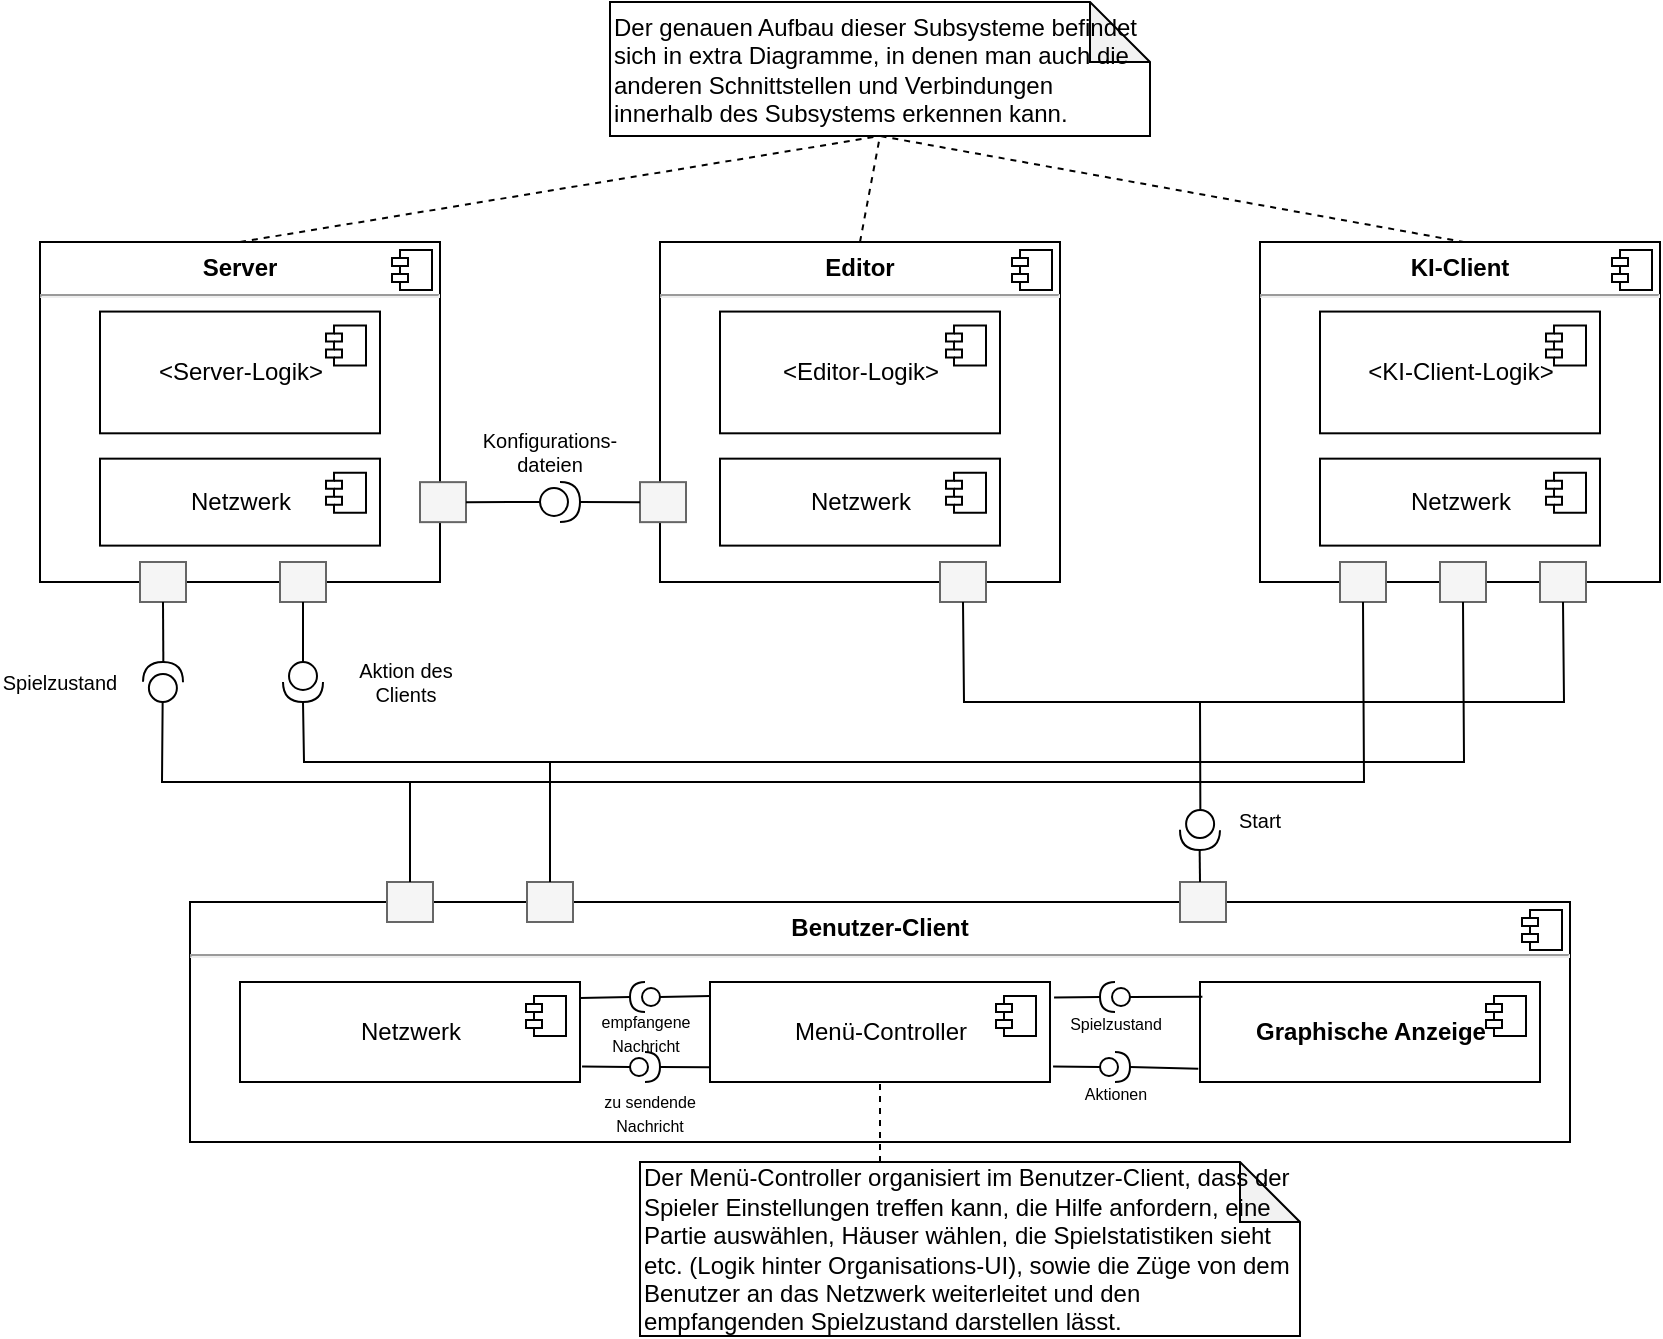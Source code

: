 <mxfile version="15.8.4" type="device" pages="6"><diagram id="Fd-5tgweGksttZnqNS3z" name="Gesamtübericht"><mxGraphModel dx="1422" dy="1692" grid="1" gridSize="10" guides="1" tooltips="1" connect="1" arrows="1" fold="1" page="1" pageScale="1" pageWidth="1169" pageHeight="827" math="0" shadow="0"><root><mxCell id="0"/><mxCell id="1" parent="0"/><mxCell id="G0Y5r1dVaJ_JS3o6ZR0h-12" value="" style="group" parent="1" vertex="1" connectable="0"><mxGeometry x="175" y="440" width="690" height="140" as="geometry"/></mxCell><mxCell id="G0Y5r1dVaJ_JS3o6ZR0h-13" value="&lt;p style=&quot;margin: 0px ; margin-top: 6px ; text-align: center&quot;&gt;&lt;b&gt;Benutzer-Client&lt;/b&gt;&lt;/p&gt;&lt;hr&gt;&lt;p style=&quot;margin: 0px ; margin-left: 8px&quot;&gt;&lt;br&gt;&lt;/p&gt;" style="align=left;overflow=fill;html=1;dropTarget=0;" parent="G0Y5r1dVaJ_JS3o6ZR0h-12" vertex="1"><mxGeometry width="690" height="120" as="geometry"/></mxCell><mxCell id="G0Y5r1dVaJ_JS3o6ZR0h-14" value="" style="shape=component;jettyWidth=8;jettyHeight=4;" parent="G0Y5r1dVaJ_JS3o6ZR0h-13" vertex="1"><mxGeometry x="1" width="20" height="20" relative="1" as="geometry"><mxPoint x="-24" y="4" as="offset"/></mxGeometry></mxCell><mxCell id="G0Y5r1dVaJ_JS3o6ZR0h-15" value="Netzwerk" style="html=1;dropTarget=0;" parent="G0Y5r1dVaJ_JS3o6ZR0h-12" vertex="1"><mxGeometry x="25" y="40" width="170" height="50" as="geometry"/></mxCell><mxCell id="G0Y5r1dVaJ_JS3o6ZR0h-16" value="" style="shape=module;jettyWidth=8;jettyHeight=4;" parent="G0Y5r1dVaJ_JS3o6ZR0h-15" vertex="1"><mxGeometry x="1" width="20" height="20" relative="1" as="geometry"><mxPoint x="-27" y="7" as="offset"/></mxGeometry></mxCell><mxCell id="CyHf4yqyfj12s_jg2RQ7-126" value="Menü-Controller" style="html=1;dropTarget=0;" parent="G0Y5r1dVaJ_JS3o6ZR0h-12" vertex="1"><mxGeometry x="260" y="40" width="170" height="50" as="geometry"/></mxCell><mxCell id="CyHf4yqyfj12s_jg2RQ7-127" value="" style="shape=module;jettyWidth=8;jettyHeight=4;" parent="CyHf4yqyfj12s_jg2RQ7-126" vertex="1"><mxGeometry x="1" width="20" height="20" relative="1" as="geometry"><mxPoint x="-27" y="7" as="offset"/></mxGeometry></mxCell><mxCell id="CyHf4yqyfj12s_jg2RQ7-128" value="&lt;b&gt;Graphische Anzeige&lt;/b&gt;" style="html=1;dropTarget=0;" parent="G0Y5r1dVaJ_JS3o6ZR0h-12" vertex="1"><mxGeometry x="505" y="40" width="170" height="50" as="geometry"/></mxCell><mxCell id="CyHf4yqyfj12s_jg2RQ7-129" value="" style="shape=module;jettyWidth=8;jettyHeight=4;" parent="CyHf4yqyfj12s_jg2RQ7-128" vertex="1"><mxGeometry x="1" width="20" height="20" relative="1" as="geometry"><mxPoint x="-27" y="7" as="offset"/></mxGeometry></mxCell><mxCell id="1STRMGNAYrFOx5suF8Jd-5" value="" style="shape=providedRequiredInterface;html=1;verticalLabelPosition=bottom;sketch=0;fontSize=10;rotation=-180;" vertex="1" parent="G0Y5r1dVaJ_JS3o6ZR0h-12"><mxGeometry x="220" y="40" width="15" height="15" as="geometry"/></mxCell><mxCell id="1STRMGNAYrFOx5suF8Jd-14" value="" style="shape=providedRequiredInterface;html=1;verticalLabelPosition=bottom;sketch=0;fontSize=10;" vertex="1" parent="G0Y5r1dVaJ_JS3o6ZR0h-12"><mxGeometry x="220" y="75" width="15" height="15" as="geometry"/></mxCell><mxCell id="1STRMGNAYrFOx5suF8Jd-15" value="" style="shape=providedRequiredInterface;html=1;verticalLabelPosition=bottom;sketch=0;fontSize=10;rotation=-180;" vertex="1" parent="G0Y5r1dVaJ_JS3o6ZR0h-12"><mxGeometry x="455" y="40" width="15" height="15" as="geometry"/></mxCell><mxCell id="1STRMGNAYrFOx5suF8Jd-16" value="" style="shape=providedRequiredInterface;html=1;verticalLabelPosition=bottom;sketch=0;fontSize=10;" vertex="1" parent="G0Y5r1dVaJ_JS3o6ZR0h-12"><mxGeometry x="455" y="75" width="15" height="15" as="geometry"/></mxCell><mxCell id="1STRMGNAYrFOx5suF8Jd-18" value="" style="endArrow=none;html=1;rounded=0;fontSize=10;entryX=0;entryY=0.14;entryDx=0;entryDy=0;entryPerimeter=0;exitX=0;exitY=0.5;exitDx=0;exitDy=0;exitPerimeter=0;" edge="1" parent="G0Y5r1dVaJ_JS3o6ZR0h-12" source="1STRMGNAYrFOx5suF8Jd-5" target="CyHf4yqyfj12s_jg2RQ7-126"><mxGeometry width="50" height="50" relative="1" as="geometry"><mxPoint x="245" y="10" as="sourcePoint"/><mxPoint x="295" y="-40" as="targetPoint"/></mxGeometry></mxCell><mxCell id="1STRMGNAYrFOx5suF8Jd-19" value="" style="endArrow=none;html=1;rounded=0;fontSize=10;exitX=1;exitY=0.5;exitDx=0;exitDy=0;exitPerimeter=0;" edge="1" parent="G0Y5r1dVaJ_JS3o6ZR0h-12" source="1STRMGNAYrFOx5suF8Jd-5"><mxGeometry width="50" height="50" relative="1" as="geometry"><mxPoint x="245" y="57.5" as="sourcePoint"/><mxPoint x="195" y="48" as="targetPoint"/></mxGeometry></mxCell><mxCell id="1STRMGNAYrFOx5suF8Jd-20" value="" style="endArrow=none;html=1;rounded=0;fontSize=10;entryX=0;entryY=0.852;entryDx=0;entryDy=0;entryPerimeter=0;exitX=1;exitY=0.5;exitDx=0;exitDy=0;exitPerimeter=0;" edge="1" parent="G0Y5r1dVaJ_JS3o6ZR0h-12" source="1STRMGNAYrFOx5suF8Jd-14" target="CyHf4yqyfj12s_jg2RQ7-126"><mxGeometry width="50" height="50" relative="1" as="geometry"><mxPoint x="230" y="57.5" as="sourcePoint"/><mxPoint x="206.02" y="57" as="targetPoint"/></mxGeometry></mxCell><mxCell id="1STRMGNAYrFOx5suF8Jd-21" value="" style="endArrow=none;html=1;rounded=0;fontSize=10;entryX=1.006;entryY=0.844;entryDx=0;entryDy=0;entryPerimeter=0;exitX=0;exitY=0.5;exitDx=0;exitDy=0;exitPerimeter=0;" edge="1" parent="G0Y5r1dVaJ_JS3o6ZR0h-12" source="1STRMGNAYrFOx5suF8Jd-14" target="G0Y5r1dVaJ_JS3o6ZR0h-15"><mxGeometry width="50" height="50" relative="1" as="geometry"><mxPoint x="245" y="92.5" as="sourcePoint"/><mxPoint x="270" y="92.6" as="targetPoint"/></mxGeometry></mxCell><mxCell id="1STRMGNAYrFOx5suF8Jd-22" value="" style="endArrow=none;html=1;rounded=0;fontSize=10;entryX=1;entryY=0.5;entryDx=0;entryDy=0;entryPerimeter=0;exitX=1.012;exitY=0.156;exitDx=0;exitDy=0;exitPerimeter=0;" edge="1" parent="G0Y5r1dVaJ_JS3o6ZR0h-12" source="CyHf4yqyfj12s_jg2RQ7-126" target="1STRMGNAYrFOx5suF8Jd-15"><mxGeometry width="50" height="50" relative="1" as="geometry"><mxPoint x="255" y="102.5" as="sourcePoint"/><mxPoint x="280" y="102.6" as="targetPoint"/></mxGeometry></mxCell><mxCell id="1STRMGNAYrFOx5suF8Jd-23" value="" style="endArrow=none;html=1;rounded=0;fontSize=10;entryX=0;entryY=0.5;entryDx=0;entryDy=0;entryPerimeter=0;exitX=1.009;exitY=0.844;exitDx=0;exitDy=0;exitPerimeter=0;" edge="1" parent="G0Y5r1dVaJ_JS3o6ZR0h-12" source="CyHf4yqyfj12s_jg2RQ7-126" target="1STRMGNAYrFOx5suF8Jd-16"><mxGeometry width="50" height="50" relative="1" as="geometry"><mxPoint x="442.04" y="57.8" as="sourcePoint"/><mxPoint x="465" y="57.5" as="targetPoint"/></mxGeometry></mxCell><mxCell id="1STRMGNAYrFOx5suF8Jd-24" value="" style="endArrow=none;html=1;rounded=0;fontSize=10;entryX=0;entryY=0.5;entryDx=0;entryDy=0;entryPerimeter=0;exitX=0.007;exitY=0.148;exitDx=0;exitDy=0;exitPerimeter=0;" edge="1" parent="G0Y5r1dVaJ_JS3o6ZR0h-12" source="CyHf4yqyfj12s_jg2RQ7-128" target="1STRMGNAYrFOx5suF8Jd-15"><mxGeometry width="50" height="50" relative="1" as="geometry"><mxPoint x="452.04" y="67.8" as="sourcePoint"/><mxPoint x="475" y="67.5" as="targetPoint"/></mxGeometry></mxCell><mxCell id="1STRMGNAYrFOx5suF8Jd-25" value="" style="endArrow=none;html=1;rounded=0;fontSize=10;entryX=1;entryY=0.5;entryDx=0;entryDy=0;entryPerimeter=0;exitX=-0.005;exitY=0.868;exitDx=0;exitDy=0;exitPerimeter=0;" edge="1" parent="G0Y5r1dVaJ_JS3o6ZR0h-12" source="CyHf4yqyfj12s_jg2RQ7-128" target="1STRMGNAYrFOx5suF8Jd-16"><mxGeometry width="50" height="50" relative="1" as="geometry"><mxPoint x="501.19" y="57.4" as="sourcePoint"/><mxPoint x="480" y="57.5" as="targetPoint"/></mxGeometry></mxCell><mxCell id="gPcJdzN78rY4EMzMf-JV-1" value="&lt;font style=&quot;font-size: 8px&quot;&gt;empfangene Nachricht&lt;/font&gt;" style="text;html=1;strokeColor=none;fillColor=none;align=center;verticalAlign=middle;whiteSpace=wrap;rounded=0;fontSize=10;" vertex="1" parent="G0Y5r1dVaJ_JS3o6ZR0h-12"><mxGeometry x="197.5" y="50" width="60" height="30" as="geometry"/></mxCell><mxCell id="gPcJdzN78rY4EMzMf-JV-2" value="&lt;font style=&quot;font-size: 8px&quot;&gt;zu sendende Nachricht&lt;/font&gt;" style="text;html=1;strokeColor=none;fillColor=none;align=center;verticalAlign=middle;whiteSpace=wrap;rounded=0;fontSize=10;" vertex="1" parent="G0Y5r1dVaJ_JS3o6ZR0h-12"><mxGeometry x="200" y="90" width="60" height="30" as="geometry"/></mxCell><mxCell id="gPcJdzN78rY4EMzMf-JV-3" value="&lt;span style=&quot;font-size: 8px&quot;&gt;Spielzustand&lt;/span&gt;" style="text;html=1;strokeColor=none;fillColor=none;align=center;verticalAlign=middle;whiteSpace=wrap;rounded=0;fontSize=10;" vertex="1" parent="G0Y5r1dVaJ_JS3o6ZR0h-12"><mxGeometry x="432.5" y="45" width="60" height="30" as="geometry"/></mxCell><mxCell id="RswsZwMt1MVANv8HVI_5-1" value="&lt;font style=&quot;font-size: 8px&quot;&gt;Aktionen&lt;/font&gt;" style="text;html=1;strokeColor=none;fillColor=none;align=center;verticalAlign=middle;whiteSpace=wrap;rounded=0;fontSize=10;" vertex="1" parent="G0Y5r1dVaJ_JS3o6ZR0h-12"><mxGeometry x="432.5" y="80" width="60" height="30" as="geometry"/></mxCell><mxCell id="-4D0MHS3Mryp8a4y5UJ6-19" value="" style="rounded=0;whiteSpace=wrap;html=1;fillColor=#f5f5f5;strokeColor=#666666;fontColor=#333333;" vertex="1" parent="G0Y5r1dVaJ_JS3o6ZR0h-12"><mxGeometry x="495" y="-10" width="23" height="20" as="geometry"/></mxCell><mxCell id="-4D0MHS3Mryp8a4y5UJ6-20" value="" style="rounded=0;whiteSpace=wrap;html=1;fillColor=#f5f5f5;strokeColor=#666666;fontColor=#333333;" vertex="1" parent="G0Y5r1dVaJ_JS3o6ZR0h-12"><mxGeometry x="98.5" y="-10" width="23" height="20" as="geometry"/></mxCell><mxCell id="CyHf4yqyfj12s_jg2RQ7-63" value="" style="group" parent="1" vertex="1" connectable="0"><mxGeometry x="100" y="110" width="213" height="200" as="geometry"/></mxCell><mxCell id="qq_v55mB_w-9DB7TMFiy-11" value="" style="group" parent="CyHf4yqyfj12s_jg2RQ7-63" vertex="1" connectable="0"><mxGeometry width="213" height="200" as="geometry"/></mxCell><mxCell id="qq_v55mB_w-9DB7TMFiy-9" value="&lt;p style=&quot;margin: 0px ; margin-top: 6px ; text-align: center&quot;&gt;&lt;b&gt;Server&lt;/b&gt;&lt;/p&gt;&lt;hr&gt;&lt;p style=&quot;margin: 0px ; margin-left: 8px&quot;&gt;&lt;br&gt;&lt;/p&gt;" style="align=left;overflow=fill;html=1;dropTarget=0;" parent="qq_v55mB_w-9DB7TMFiy-11" vertex="1"><mxGeometry width="200" height="170" as="geometry"/></mxCell><mxCell id="qq_v55mB_w-9DB7TMFiy-10" value="" style="shape=component;jettyWidth=8;jettyHeight=4;" parent="qq_v55mB_w-9DB7TMFiy-9" vertex="1"><mxGeometry x="1" width="20" height="20" relative="1" as="geometry"><mxPoint x="-24" y="4" as="offset"/></mxGeometry></mxCell><mxCell id="qq_v55mB_w-9DB7TMFiy-1" value="Netzwerk" style="html=1;dropTarget=0;" parent="qq_v55mB_w-9DB7TMFiy-11" vertex="1"><mxGeometry x="30" y="108.33" width="140" height="43.478" as="geometry"/></mxCell><mxCell id="qq_v55mB_w-9DB7TMFiy-2" value="" style="shape=module;jettyWidth=8;jettyHeight=4;" parent="qq_v55mB_w-9DB7TMFiy-1" vertex="1"><mxGeometry x="1" width="20" height="20" relative="1" as="geometry"><mxPoint x="-27" y="7" as="offset"/></mxGeometry></mxCell><mxCell id="qq_v55mB_w-9DB7TMFiy-3" value="&amp;lt;Server-Logik&amp;gt;" style="html=1;dropTarget=0;" parent="qq_v55mB_w-9DB7TMFiy-11" vertex="1"><mxGeometry x="30" y="34.783" width="140" height="60.87" as="geometry"/></mxCell><mxCell id="qq_v55mB_w-9DB7TMFiy-4" value="" style="shape=module;jettyWidth=8;jettyHeight=4;" parent="qq_v55mB_w-9DB7TMFiy-3" vertex="1"><mxGeometry x="1" width="20" height="20" relative="1" as="geometry"><mxPoint x="-27" y="7" as="offset"/></mxGeometry></mxCell><mxCell id="-4D0MHS3Mryp8a4y5UJ6-12" value="" style="rounded=0;whiteSpace=wrap;html=1;fillColor=#f5f5f5;strokeColor=#666666;fontColor=#333333;" vertex="1" parent="qq_v55mB_w-9DB7TMFiy-11"><mxGeometry x="190" y="120.07" width="23" height="20" as="geometry"/></mxCell><mxCell id="-4D0MHS3Mryp8a4y5UJ6-18" value="" style="rounded=0;whiteSpace=wrap;html=1;fillColor=#f5f5f5;strokeColor=#666666;fontColor=#333333;" vertex="1" parent="qq_v55mB_w-9DB7TMFiy-11"><mxGeometry x="50" y="160" width="23" height="20" as="geometry"/></mxCell><mxCell id="-4D0MHS3Mryp8a4y5UJ6-17" value="" style="rounded=0;whiteSpace=wrap;html=1;fillColor=#f5f5f5;strokeColor=#666666;fontColor=#333333;" vertex="1" parent="qq_v55mB_w-9DB7TMFiy-11"><mxGeometry x="120" y="160" width="23" height="20" as="geometry"/></mxCell><mxCell id="rlvddpASbAqw3Qv5ulrG-1" value="&lt;blockquote style=&quot;margin: 0 0 0 40px ; border: none ; padding: 0px&quot;&gt;&lt;/blockquote&gt;Der Menü-Controller organisiert im Benutzer-Client, dass der Spieler Einstellungen treffen kann, die Hilfe anfordern, eine Partie auswählen, Häuser wählen, die Spielstatistiken sieht etc. (Logik hinter Organisations-UI), sowie die Züge von dem Benutzer an das Netzwerk weiterleitet und den empfangenden Spielzustand darstellen lässt." style="shape=note;whiteSpace=wrap;html=1;backgroundOutline=1;darkOpacity=0.05;align=left;" parent="1" vertex="1"><mxGeometry x="400" y="570" width="330" height="87" as="geometry"/></mxCell><mxCell id="wVMKzO8kfSyEn3_oTxq--1" value="" style="endArrow=none;dashed=1;html=1;rounded=0;exitX=0;exitY=0;exitDx=120;exitDy=0;exitPerimeter=0;entryX=0.5;entryY=1;entryDx=0;entryDy=0;" parent="1" source="rlvddpASbAqw3Qv5ulrG-1" target="CyHf4yqyfj12s_jg2RQ7-126" edge="1"><mxGeometry width="50" height="50" relative="1" as="geometry"><mxPoint x="120" y="105" as="sourcePoint"/><mxPoint x="60" y="105" as="targetPoint"/></mxGeometry></mxCell><mxCell id="_piGyp8cvf-2NvBBq4Sa-1" value="&lt;blockquote style=&quot;margin: 0 0 0 40px ; border: none ; padding: 0px&quot;&gt;&lt;/blockquote&gt;Der genauen Aufbau dieser Subsysteme befindet sich in extra Diagramme, in denen man auch die anderen Schnittstellen und Verbindungen innerhalb des Subsystems erkennen kann.&amp;nbsp;" style="shape=note;whiteSpace=wrap;html=1;backgroundOutline=1;darkOpacity=0.05;align=left;" vertex="1" parent="1"><mxGeometry x="385" y="-10" width="270" height="67" as="geometry"/></mxCell><mxCell id="_piGyp8cvf-2NvBBq4Sa-2" value="" style="endArrow=none;dashed=1;html=1;rounded=0;exitX=0.5;exitY=0;exitDx=0;exitDy=0;entryX=0.5;entryY=1;entryDx=0;entryDy=0;entryPerimeter=0;" edge="1" parent="1" source="qq_v55mB_w-9DB7TMFiy-9" target="_piGyp8cvf-2NvBBq4Sa-1"><mxGeometry width="50" height="50" relative="1" as="geometry"><mxPoint x="530" y="580.0" as="sourcePoint"/><mxPoint x="530" y="540.0" as="targetPoint"/></mxGeometry></mxCell><mxCell id="_piGyp8cvf-2NvBBq4Sa-3" value="" style="endArrow=none;dashed=1;html=1;rounded=0;exitX=0.5;exitY=0;exitDx=0;exitDy=0;entryX=0.5;entryY=1;entryDx=0;entryDy=0;entryPerimeter=0;" edge="1" parent="1" source="_piGyp8cvf-2NvBBq4Sa-15" target="_piGyp8cvf-2NvBBq4Sa-1"><mxGeometry width="50" height="50" relative="1" as="geometry"><mxPoint x="520" y="100.0" as="sourcePoint"/><mxPoint x="530" y="67" as="targetPoint"/></mxGeometry></mxCell><mxCell id="_piGyp8cvf-2NvBBq4Sa-4" value="" style="endArrow=none;dashed=1;html=1;rounded=0;exitX=0.542;exitY=0.007;exitDx=0;exitDy=0;entryX=0.5;entryY=1;entryDx=0;entryDy=0;entryPerimeter=0;exitPerimeter=0;" edge="1" parent="1" source="_piGyp8cvf-2NvBBq4Sa-7" target="_piGyp8cvf-2NvBBq4Sa-1"><mxGeometry width="50" height="50" relative="1" as="geometry"><mxPoint x="820" y="100.0" as="sourcePoint"/><mxPoint x="530" y="67" as="targetPoint"/></mxGeometry></mxCell><mxCell id="_piGyp8cvf-2NvBBq4Sa-5" value="" style="group" vertex="1" connectable="0" parent="1"><mxGeometry x="710" y="110" width="200" height="200" as="geometry"/></mxCell><mxCell id="_piGyp8cvf-2NvBBq4Sa-6" value="" style="group" vertex="1" connectable="0" parent="_piGyp8cvf-2NvBBq4Sa-5"><mxGeometry width="200" height="200" as="geometry"/></mxCell><mxCell id="_piGyp8cvf-2NvBBq4Sa-7" value="&lt;p style=&quot;margin: 0px ; margin-top: 6px ; text-align: center&quot;&gt;&lt;b&gt;KI-Client&lt;/b&gt;&lt;/p&gt;&lt;hr&gt;&lt;p style=&quot;margin: 0px ; margin-left: 8px&quot;&gt;&lt;br&gt;&lt;/p&gt;" style="align=left;overflow=fill;html=1;dropTarget=0;" vertex="1" parent="_piGyp8cvf-2NvBBq4Sa-6"><mxGeometry width="200" height="170" as="geometry"/></mxCell><mxCell id="_piGyp8cvf-2NvBBq4Sa-8" value="" style="shape=component;jettyWidth=8;jettyHeight=4;" vertex="1" parent="_piGyp8cvf-2NvBBq4Sa-7"><mxGeometry x="1" width="20" height="20" relative="1" as="geometry"><mxPoint x="-24" y="4" as="offset"/></mxGeometry></mxCell><mxCell id="_piGyp8cvf-2NvBBq4Sa-9" value="Netzwerk" style="html=1;dropTarget=0;" vertex="1" parent="_piGyp8cvf-2NvBBq4Sa-6"><mxGeometry x="30" y="108.33" width="140" height="43.478" as="geometry"/></mxCell><mxCell id="_piGyp8cvf-2NvBBq4Sa-10" value="" style="shape=module;jettyWidth=8;jettyHeight=4;" vertex="1" parent="_piGyp8cvf-2NvBBq4Sa-9"><mxGeometry x="1" width="20" height="20" relative="1" as="geometry"><mxPoint x="-27" y="7" as="offset"/></mxGeometry></mxCell><mxCell id="_piGyp8cvf-2NvBBq4Sa-11" value="&amp;lt;KI-Client-Logik&amp;gt;" style="html=1;dropTarget=0;" vertex="1" parent="_piGyp8cvf-2NvBBq4Sa-6"><mxGeometry x="30" y="34.783" width="140" height="60.87" as="geometry"/></mxCell><mxCell id="_piGyp8cvf-2NvBBq4Sa-12" value="" style="shape=module;jettyWidth=8;jettyHeight=4;" vertex="1" parent="_piGyp8cvf-2NvBBq4Sa-11"><mxGeometry x="1" width="20" height="20" relative="1" as="geometry"><mxPoint x="-27" y="7" as="offset"/></mxGeometry></mxCell><mxCell id="-4D0MHS3Mryp8a4y5UJ6-2" value="" style="rounded=0;whiteSpace=wrap;html=1;fillColor=#f5f5f5;strokeColor=#666666;fontColor=#333333;" vertex="1" parent="_piGyp8cvf-2NvBBq4Sa-6"><mxGeometry x="140" y="160" width="23" height="20" as="geometry"/></mxCell><mxCell id="-4D0MHS3Mryp8a4y5UJ6-23" value="" style="rounded=0;whiteSpace=wrap;html=1;fillColor=#f5f5f5;strokeColor=#666666;fontColor=#333333;" vertex="1" parent="_piGyp8cvf-2NvBBq4Sa-6"><mxGeometry x="40" y="160" width="23" height="20" as="geometry"/></mxCell><mxCell id="-4D0MHS3Mryp8a4y5UJ6-22" value="" style="rounded=0;whiteSpace=wrap;html=1;fillColor=#f5f5f5;strokeColor=#666666;fontColor=#333333;" vertex="1" parent="_piGyp8cvf-2NvBBq4Sa-6"><mxGeometry x="90" y="160" width="23" height="20" as="geometry"/></mxCell><mxCell id="RswsZwMt1MVANv8HVI_5-2" value="" style="shape=providedRequiredInterface;html=1;verticalLabelPosition=bottom;sketch=0;fontSize=8;rotation=91;" vertex="1" parent="1"><mxGeometry x="670" y="394" width="20" height="20" as="geometry"/></mxCell><mxCell id="RswsZwMt1MVANv8HVI_5-3" value="" style="endArrow=none;html=1;rounded=0;fontSize=8;entryX=1;entryY=0.5;entryDx=0;entryDy=0;entryPerimeter=0;" edge="1" parent="1" target="RswsZwMt1MVANv8HVI_5-2"><mxGeometry width="50" height="50" relative="1" as="geometry"><mxPoint x="680" y="430" as="sourcePoint"/><mxPoint x="550" y="350" as="targetPoint"/></mxGeometry></mxCell><mxCell id="_piGyp8cvf-2NvBBq4Sa-14" value="" style="group" vertex="1" connectable="0" parent="1"><mxGeometry x="410" y="110" width="200" height="200" as="geometry"/></mxCell><mxCell id="_piGyp8cvf-2NvBBq4Sa-15" value="&lt;p style=&quot;margin: 0px ; margin-top: 6px ; text-align: center&quot;&gt;&lt;b&gt;Editor&lt;/b&gt;&lt;/p&gt;&lt;hr&gt;&lt;p style=&quot;margin: 0px ; margin-left: 8px&quot;&gt;&lt;br&gt;&lt;/p&gt;" style="align=left;overflow=fill;html=1;dropTarget=0;" vertex="1" parent="_piGyp8cvf-2NvBBq4Sa-14"><mxGeometry width="200" height="170" as="geometry"/></mxCell><mxCell id="_piGyp8cvf-2NvBBq4Sa-16" value="" style="shape=component;jettyWidth=8;jettyHeight=4;" vertex="1" parent="_piGyp8cvf-2NvBBq4Sa-15"><mxGeometry x="1" width="20" height="20" relative="1" as="geometry"><mxPoint x="-24" y="4" as="offset"/></mxGeometry></mxCell><mxCell id="_piGyp8cvf-2NvBBq4Sa-17" value="Netzwerk" style="html=1;dropTarget=0;" vertex="1" parent="_piGyp8cvf-2NvBBq4Sa-14"><mxGeometry x="30" y="108.33" width="140" height="43.478" as="geometry"/></mxCell><mxCell id="_piGyp8cvf-2NvBBq4Sa-18" value="" style="shape=module;jettyWidth=8;jettyHeight=4;" vertex="1" parent="_piGyp8cvf-2NvBBq4Sa-17"><mxGeometry x="1" width="20" height="20" relative="1" as="geometry"><mxPoint x="-27" y="7" as="offset"/></mxGeometry></mxCell><mxCell id="_piGyp8cvf-2NvBBq4Sa-19" value="&amp;lt;Editor-Logik&amp;gt;" style="html=1;dropTarget=0;" vertex="1" parent="_piGyp8cvf-2NvBBq4Sa-14"><mxGeometry x="30" y="34.783" width="140" height="60.87" as="geometry"/></mxCell><mxCell id="_piGyp8cvf-2NvBBq4Sa-20" value="" style="shape=module;jettyWidth=8;jettyHeight=4;" vertex="1" parent="_piGyp8cvf-2NvBBq4Sa-19"><mxGeometry x="1" width="20" height="20" relative="1" as="geometry"><mxPoint x="-27" y="7" as="offset"/></mxGeometry></mxCell><mxCell id="-4D0MHS3Mryp8a4y5UJ6-3" value="" style="rounded=0;whiteSpace=wrap;html=1;fillColor=#f5f5f5;strokeColor=#666666;fontColor=#333333;" vertex="1" parent="_piGyp8cvf-2NvBBq4Sa-14"><mxGeometry x="140" y="160" width="23" height="20" as="geometry"/></mxCell><mxCell id="-4D0MHS3Mryp8a4y5UJ6-11" value="" style="rounded=0;whiteSpace=wrap;html=1;fillColor=#f5f5f5;strokeColor=#666666;fontColor=#333333;" vertex="1" parent="_piGyp8cvf-2NvBBq4Sa-14"><mxGeometry x="-10" y="120.07" width="23" height="20" as="geometry"/></mxCell><mxCell id="-4D0MHS3Mryp8a4y5UJ6-8" value="" style="endArrow=none;html=1;rounded=0;fontSize=8;entryX=0.5;entryY=1;entryDx=0;entryDy=0;exitX=0;exitY=0.5;exitDx=0;exitDy=0;exitPerimeter=0;" edge="1" parent="1" source="RswsZwMt1MVANv8HVI_5-2" target="-4D0MHS3Mryp8a4y5UJ6-3"><mxGeometry width="50" height="50" relative="1" as="geometry"><mxPoint x="570" y="400" as="sourcePoint"/><mxPoint x="620" y="350" as="targetPoint"/><Array as="points"><mxPoint x="680" y="340"/><mxPoint x="562" y="340"/></Array></mxGeometry></mxCell><mxCell id="-4D0MHS3Mryp8a4y5UJ6-9" value="" style="endArrow=none;html=1;rounded=0;fontSize=8;entryX=0.5;entryY=1;entryDx=0;entryDy=0;" edge="1" parent="1" target="-4D0MHS3Mryp8a4y5UJ6-2"><mxGeometry width="50" height="50" relative="1" as="geometry"><mxPoint x="680" y="340" as="sourcePoint"/><mxPoint x="860" y="330" as="targetPoint"/><Array as="points"><mxPoint x="862" y="340"/></Array></mxGeometry></mxCell><mxCell id="-4D0MHS3Mryp8a4y5UJ6-10" value="&lt;font style=&quot;font-size: 10px&quot;&gt;Start&lt;/font&gt;" style="text;html=1;strokeColor=none;fillColor=none;align=center;verticalAlign=middle;whiteSpace=wrap;rounded=0;fontSize=8;" vertex="1" parent="1"><mxGeometry x="680" y="384" width="60" height="30" as="geometry"/></mxCell><mxCell id="-4D0MHS3Mryp8a4y5UJ6-13" value="" style="shape=providedRequiredInterface;html=1;verticalLabelPosition=bottom;sketch=0;fontSize=8;rotation=0;" vertex="1" parent="1"><mxGeometry x="350" y="230" width="20" height="20" as="geometry"/></mxCell><mxCell id="-4D0MHS3Mryp8a4y5UJ6-14" value="" style="endArrow=none;html=1;rounded=0;fontSize=10;entryX=1;entryY=0.5;entryDx=0;entryDy=0;exitX=0;exitY=0.5;exitDx=0;exitDy=0;exitPerimeter=0;" edge="1" parent="1" source="-4D0MHS3Mryp8a4y5UJ6-13" target="-4D0MHS3Mryp8a4y5UJ6-12"><mxGeometry width="50" height="50" relative="1" as="geometry"><mxPoint x="270" y="320" as="sourcePoint"/><mxPoint x="320" y="270" as="targetPoint"/></mxGeometry></mxCell><mxCell id="-4D0MHS3Mryp8a4y5UJ6-15" value="" style="endArrow=none;html=1;rounded=0;fontSize=10;entryX=1;entryY=0.5;entryDx=0;entryDy=0;exitX=0;exitY=0.5;exitDx=0;exitDy=0;entryPerimeter=0;" edge="1" parent="1" source="-4D0MHS3Mryp8a4y5UJ6-11" target="-4D0MHS3Mryp8a4y5UJ6-13"><mxGeometry width="50" height="50" relative="1" as="geometry"><mxPoint x="360" y="250" as="sourcePoint"/><mxPoint x="323" y="250.07" as="targetPoint"/></mxGeometry></mxCell><mxCell id="-4D0MHS3Mryp8a4y5UJ6-16" value="&lt;font style=&quot;font-size: 10px&quot;&gt;Konfigurations-dateien&lt;/font&gt;" style="text;html=1;strokeColor=none;fillColor=none;align=center;verticalAlign=middle;whiteSpace=wrap;rounded=0;fontSize=8;" vertex="1" parent="1"><mxGeometry x="325" y="200" width="60" height="30" as="geometry"/></mxCell><mxCell id="-4D0MHS3Mryp8a4y5UJ6-21" value="" style="rounded=0;whiteSpace=wrap;html=1;fillColor=#f5f5f5;strokeColor=#666666;fontColor=#333333;" vertex="1" parent="1"><mxGeometry x="343.5" y="430" width="23" height="20" as="geometry"/></mxCell><mxCell id="-4D0MHS3Mryp8a4y5UJ6-24" value="" style="shape=providedRequiredInterface;html=1;verticalLabelPosition=bottom;sketch=0;fontSize=10;rotation=-89;" vertex="1" parent="1"><mxGeometry x="151.5" y="320" width="20" height="20" as="geometry"/></mxCell><mxCell id="-4D0MHS3Mryp8a4y5UJ6-25" value="" style="endArrow=none;html=1;rounded=0;fontSize=10;entryX=0.5;entryY=1;entryDx=0;entryDy=0;exitX=1;exitY=0.5;exitDx=0;exitDy=0;exitPerimeter=0;" edge="1" parent="1" source="-4D0MHS3Mryp8a4y5UJ6-24" target="-4D0MHS3Mryp8a4y5UJ6-18"><mxGeometry width="50" height="50" relative="1" as="geometry"><mxPoint x="180" y="350" as="sourcePoint"/><mxPoint x="230" y="300" as="targetPoint"/></mxGeometry></mxCell><mxCell id="-4D0MHS3Mryp8a4y5UJ6-26" value="" style="endArrow=none;html=1;rounded=0;fontSize=10;entryX=0;entryY=0.5;entryDx=0;entryDy=0;entryPerimeter=0;exitX=0.5;exitY=0;exitDx=0;exitDy=0;" edge="1" parent="1" source="-4D0MHS3Mryp8a4y5UJ6-20" target="-4D0MHS3Mryp8a4y5UJ6-24"><mxGeometry width="50" height="50" relative="1" as="geometry"><mxPoint x="210" y="400" as="sourcePoint"/><mxPoint x="260" y="350" as="targetPoint"/><Array as="points"><mxPoint x="285" y="380"/><mxPoint x="161" y="380"/></Array></mxGeometry></mxCell><mxCell id="-4D0MHS3Mryp8a4y5UJ6-27" value="" style="endArrow=none;html=1;rounded=0;fontSize=10;exitX=0.5;exitY=1;exitDx=0;exitDy=0;" edge="1" parent="1" source="-4D0MHS3Mryp8a4y5UJ6-23"><mxGeometry width="50" height="50" relative="1" as="geometry"><mxPoint x="400" y="410" as="sourcePoint"/><mxPoint x="280" y="380" as="targetPoint"/><Array as="points"><mxPoint x="762" y="380"/></Array></mxGeometry></mxCell><mxCell id="-4D0MHS3Mryp8a4y5UJ6-28" value="&lt;font style=&quot;font-size: 10px&quot;&gt;Spielzustand&lt;/font&gt;" style="text;html=1;strokeColor=none;fillColor=none;align=center;verticalAlign=middle;whiteSpace=wrap;rounded=0;fontSize=8;" vertex="1" parent="1"><mxGeometry x="80" y="315" width="60" height="30" as="geometry"/></mxCell><mxCell id="KBR6ziQv0-gFzxiaRPi0-1" value="" style="shape=providedRequiredInterface;html=1;verticalLabelPosition=bottom;sketch=0;fontSize=10;rotation=90;" vertex="1" parent="1"><mxGeometry x="221.5" y="320" width="20" height="20" as="geometry"/></mxCell><mxCell id="KBR6ziQv0-gFzxiaRPi0-2" value="&lt;font style=&quot;font-size: 10px&quot;&gt;Aktion des Clients&lt;/font&gt;" style="text;html=1;strokeColor=none;fillColor=none;align=center;verticalAlign=middle;whiteSpace=wrap;rounded=0;fontSize=8;" vertex="1" parent="1"><mxGeometry x="253" y="315" width="60" height="30" as="geometry"/></mxCell><mxCell id="KBR6ziQv0-gFzxiaRPi0-3" value="" style="endArrow=none;html=1;rounded=0;fontSize=10;entryX=0.5;entryY=1;entryDx=0;entryDy=0;exitX=0;exitY=0.5;exitDx=0;exitDy=0;exitPerimeter=0;" edge="1" parent="1" source="KBR6ziQv0-gFzxiaRPi0-1" target="-4D0MHS3Mryp8a4y5UJ6-17"><mxGeometry width="50" height="50" relative="1" as="geometry"><mxPoint x="171.675" y="330.002" as="sourcePoint"/><mxPoint x="171.5" y="300" as="targetPoint"/></mxGeometry></mxCell><mxCell id="KBR6ziQv0-gFzxiaRPi0-4" value="" style="endArrow=none;html=1;rounded=0;fontSize=10;entryX=1;entryY=0.5;entryDx=0;entryDy=0;entryPerimeter=0;exitX=0.5;exitY=0;exitDx=0;exitDy=0;" edge="1" parent="1" source="-4D0MHS3Mryp8a4y5UJ6-21" target="KBR6ziQv0-gFzxiaRPi0-1"><mxGeometry width="50" height="50" relative="1" as="geometry"><mxPoint x="295.0" y="440" as="sourcePoint"/><mxPoint x="171.325" y="349.998" as="targetPoint"/><Array as="points"><mxPoint x="355" y="370"/><mxPoint x="232" y="370"/></Array></mxGeometry></mxCell><mxCell id="KBR6ziQv0-gFzxiaRPi0-5" value="" style="endArrow=none;html=1;rounded=0;fontSize=10;exitX=0.5;exitY=1;exitDx=0;exitDy=0;" edge="1" parent="1" source="-4D0MHS3Mryp8a4y5UJ6-22"><mxGeometry width="50" height="50" relative="1" as="geometry"><mxPoint x="811.5" y="304" as="sourcePoint"/><mxPoint x="350" y="370" as="targetPoint"/><Array as="points"><mxPoint x="812" y="370"/></Array></mxGeometry></mxCell></root></mxGraphModel></diagram><diagram id="q8h98ssE87i222Xz4h9n" name="Server"><mxGraphModel dx="981" dy="597" grid="1" gridSize="10" guides="1" tooltips="1" connect="1" arrows="1" fold="1" page="1" pageScale="1" pageWidth="1169" pageHeight="827" math="0" shadow="0"><root><mxCell id="PelOFqjDM3DlNrZOZDzg-0"/><mxCell id="PelOFqjDM3DlNrZOZDzg-1" parent="PelOFqjDM3DlNrZOZDzg-0"/><mxCell id="PelOFqjDM3DlNrZOZDzg-33" value="&lt;p style=&quot;margin: 0px ; margin-top: 6px ; text-align: center&quot;&gt;&lt;b&gt;Server&lt;/b&gt;&lt;/p&gt;&lt;hr&gt;&lt;p style=&quot;margin: 0px ; margin-left: 8px&quot;&gt;&lt;br&gt;&lt;/p&gt;" style="align=left;overflow=fill;html=1;dropTarget=0;" parent="PelOFqjDM3DlNrZOZDzg-1" vertex="1"><mxGeometry x="319" y="310" width="351" height="510" as="geometry"/></mxCell><mxCell id="PelOFqjDM3DlNrZOZDzg-34" value="" style="shape=component;jettyWidth=8;jettyHeight=4;" parent="PelOFqjDM3DlNrZOZDzg-33" vertex="1"><mxGeometry x="1" width="20" height="20" relative="1" as="geometry"><mxPoint x="-24" y="4" as="offset"/></mxGeometry></mxCell><mxCell id="PelOFqjDM3DlNrZOZDzg-35" value="" style="rounded=0;whiteSpace=wrap;html=1;fillColor=#f5f5f5;strokeColor=#666666;fontColor=#333333;" parent="PelOFqjDM3DlNrZOZDzg-1" vertex="1"><mxGeometry x="410" y="810" width="23" height="20" as="geometry"/></mxCell><mxCell id="PelOFqjDM3DlNrZOZDzg-36" value="" style="rounded=0;whiteSpace=wrap;html=1;fillColor=#f5f5f5;strokeColor=#666666;fontColor=#333333;" parent="PelOFqjDM3DlNrZOZDzg-1" vertex="1"><mxGeometry x="519" y="810" width="23" height="20" as="geometry"/></mxCell><mxCell id="PelOFqjDM3DlNrZOZDzg-49" value="ausgehende Nachrichten" style="text;align=center;fontStyle=0;verticalAlign=middle;spacingLeft=3;spacingRight=3;strokeColor=none;rotatable=0;points=[[0,0.5],[1,0.5]];portConstraint=eastwest;" parent="PelOFqjDM3DlNrZOZDzg-1" vertex="1"><mxGeometry x="739" y="840" width="143" height="26" as="geometry"/></mxCell><mxCell id="PelOFqjDM3DlNrZOZDzg-51" value="eingehende Nachrichten" style="text;align=center;fontStyle=0;verticalAlign=middle;spacingLeft=3;spacingRight=3;strokeColor=none;rotatable=0;points=[[0,0.5],[1,0.5]];portConstraint=eastwest;" parent="PelOFqjDM3DlNrZOZDzg-1" vertex="1"><mxGeometry x="609" y="880" width="140" height="26" as="geometry"/></mxCell><mxCell id="PelOFqjDM3DlNrZOZDzg-54" value="" style="endArrow=none;dashed=1;html=1;rounded=0;exitX=1;exitY=0.5;exitDx=0;exitDy=0;entryX=0;entryY=0.5;entryDx=0;entryDy=0;entryPerimeter=0;" parent="PelOFqjDM3DlNrZOZDzg-1" source="PelOFqjDM3DlNrZOZDzg-68" target="xokpYOkmCUwV6tH5wzJ7-19" edge="1"><mxGeometry width="50" height="50" relative="1" as="geometry"><mxPoint x="249" y="89.86" as="sourcePoint"/><mxPoint x="379" y="89.94" as="targetPoint"/></mxGeometry></mxCell><mxCell id="PelOFqjDM3DlNrZOZDzg-64" value="Konfigurations-&lt;br&gt;Handler" style="html=1;dropTarget=0;" parent="PelOFqjDM3DlNrZOZDzg-1" vertex="1"><mxGeometry x="400" y="350" width="180" height="70" as="geometry"/></mxCell><mxCell id="PelOFqjDM3DlNrZOZDzg-65" value="" style="shape=module;jettyWidth=8;jettyHeight=4;" parent="PelOFqjDM3DlNrZOZDzg-64" vertex="1"><mxGeometry x="1" width="20" height="20" relative="1" as="geometry"><mxPoint x="-27" y="7" as="offset"/></mxGeometry></mxCell><mxCell id="PelOFqjDM3DlNrZOZDzg-66" value="Client-Handler" style="html=1;dropTarget=0;" parent="PelOFqjDM3DlNrZOZDzg-1" vertex="1"><mxGeometry x="400" y="430" width="180" height="70" as="geometry"/></mxCell><mxCell id="PelOFqjDM3DlNrZOZDzg-67" value="" style="shape=module;jettyWidth=8;jettyHeight=4;" parent="PelOFqjDM3DlNrZOZDzg-66" vertex="1"><mxGeometry x="1" width="20" height="20" relative="1" as="geometry"><mxPoint x="-27" y="7" as="offset"/></mxGeometry></mxCell><mxCell id="xokpYOkmCUwV6tH5wzJ7-0" value="&lt;blockquote style=&quot;margin: 0 0 0 40px ; border: none ; padding: 0px&quot;&gt;&lt;/blockquote&gt;Die Clients senden Verbindungsanfragen oder ihre Aktionen an den Server. Die genauen Nachrichten werden vom Netzwerk-Modul behandelt." style="shape=note;whiteSpace=wrap;html=1;backgroundOutline=1;darkOpacity=0.05;align=left;" parent="PelOFqjDM3DlNrZOZDzg-1" vertex="1"><mxGeometry x="130" y="849" width="220" height="71" as="geometry"/></mxCell><mxCell id="xokpYOkmCUwV6tH5wzJ7-1" value="&lt;blockquote style=&quot;margin: 0 0 0 40px ; border: none ; padding: 0px&quot;&gt;&lt;/blockquote&gt;Der Server informiert die Clients über den Spielzustand oder über die Verbindung. Dafür sendet er spezielle Nachrichten, die von Netzwerk-Modul erzeugt werden.&amp;nbsp;" style="shape=note;whiteSpace=wrap;html=1;backgroundOutline=1;darkOpacity=0.05;align=left;" parent="PelOFqjDM3DlNrZOZDzg-1" vertex="1"><mxGeometry x="725.5" y="740" width="204.5" height="80" as="geometry"/></mxCell><mxCell id="xokpYOkmCUwV6tH5wzJ7-2" value="" style="endArrow=none;dashed=1;html=1;rounded=0;exitX=0;exitY=0;exitDx=220;exitDy=30;exitPerimeter=0;" parent="PelOFqjDM3DlNrZOZDzg-1" source="xokpYOkmCUwV6tH5wzJ7-0" edge="1"><mxGeometry width="50" height="50" relative="1" as="geometry"><mxPoint x="489" y="1020" as="sourcePoint"/><mxPoint x="420" y="880" as="targetPoint"/></mxGeometry></mxCell><mxCell id="xokpYOkmCUwV6tH5wzJ7-3" value="" style="endArrow=none;dashed=1;html=1;rounded=0;exitX=0;exitY=0.5;exitDx=0;exitDy=0;exitPerimeter=0;" parent="PelOFqjDM3DlNrZOZDzg-1" source="xokpYOkmCUwV6tH5wzJ7-1" edge="1"><mxGeometry width="50" height="50" relative="1" as="geometry"><mxPoint x="350" y="889" as="sourcePoint"/><mxPoint x="650" y="860" as="targetPoint"/></mxGeometry></mxCell><mxCell id="xokpYOkmCUwV6tH5wzJ7-4" value="Netzwerk-Komponente" style="html=1;dropTarget=0;" parent="PelOFqjDM3DlNrZOZDzg-1" vertex="1"><mxGeometry x="390" y="730" width="180" height="70" as="geometry"/></mxCell><mxCell id="xokpYOkmCUwV6tH5wzJ7-5" value="" style="shape=module;jettyWidth=8;jettyHeight=4;" parent="xokpYOkmCUwV6tH5wzJ7-4" vertex="1"><mxGeometry x="1" width="20" height="20" relative="1" as="geometry"><mxPoint x="-27" y="7" as="offset"/></mxGeometry></mxCell><mxCell id="xokpYOkmCUwV6tH5wzJ7-12" value="&lt;blockquote style=&quot;margin: 0 0 0 40px ; border: none ; padding: 0px&quot;&gt;&lt;/blockquote&gt;Der Server muss wie der Editor später die &lt;i&gt;Szenariokonfiguration &lt;/i&gt;und &lt;i&gt;Partiekonfiguration&lt;/i&gt; als Artefakte haben und eventuell eine externe Datei für die Spezifizierung der Charaktere" style="shape=note;whiteSpace=wrap;html=1;backgroundOutline=1;darkOpacity=0.05;align=left;" parent="PelOFqjDM3DlNrZOZDzg-1" vertex="1"><mxGeometry x="740" y="230" width="290" height="70" as="geometry"/></mxCell><mxCell id="xokpYOkmCUwV6tH5wzJ7-13" value="" style="endArrow=none;dashed=1;html=1;rounded=0;exitX=0;exitY=0.5;exitDx=0;exitDy=0;exitPerimeter=0;entryX=0.75;entryY=0;entryDx=0;entryDy=0;" parent="PelOFqjDM3DlNrZOZDzg-1" source="xokpYOkmCUwV6tH5wzJ7-12" target="PelOFqjDM3DlNrZOZDzg-33" edge="1"><mxGeometry width="50" height="50" relative="1" as="geometry"><mxPoint x="735.5" y="790" as="sourcePoint"/><mxPoint x="600" y="880" as="targetPoint"/></mxGeometry></mxCell><mxCell id="xokpYOkmCUwV6tH5wzJ7-14" value="" style="group" parent="PelOFqjDM3DlNrZOZDzg-1" vertex="1" connectable="0"><mxGeometry x="330" y="520" width="330" height="190" as="geometry"/></mxCell><mxCell id="PelOFqjDM3DlNrZOZDzg-68" value="&lt;p style=&quot;margin: 0px ; margin-top: 6px ; text-align: center&quot;&gt;&lt;b&gt;Partie-Handler&lt;/b&gt;&lt;/p&gt;&lt;hr&gt;&lt;p style=&quot;margin: 0px ; margin-left: 8px&quot;&gt;&lt;br&gt;&lt;/p&gt;" style="align=left;overflow=fill;html=1;dropTarget=0;" parent="xokpYOkmCUwV6tH5wzJ7-14" vertex="1"><mxGeometry width="330" height="190" as="geometry"/></mxCell><mxCell id="PelOFqjDM3DlNrZOZDzg-69" value="" style="shape=component;jettyWidth=8;jettyHeight=4;" parent="PelOFqjDM3DlNrZOZDzg-68" vertex="1"><mxGeometry x="1" width="20" height="20" relative="1" as="geometry"><mxPoint x="-24" y="4" as="offset"/></mxGeometry></mxCell><mxCell id="xokpYOkmCUwV6tH5wzJ7-6" value="Runden-Handler" style="html=1;dropTarget=0;" parent="xokpYOkmCUwV6tH5wzJ7-14" vertex="1"><mxGeometry x="80" y="50" width="170" height="50.77" as="geometry"/></mxCell><mxCell id="xokpYOkmCUwV6tH5wzJ7-7" value="" style="shape=module;jettyWidth=8;jettyHeight=4;" parent="xokpYOkmCUwV6tH5wzJ7-6" vertex="1"><mxGeometry x="1" width="20" height="20" relative="1" as="geometry"><mxPoint x="-27" y="7" as="offset"/></mxGeometry></mxCell><mxCell id="xokpYOkmCUwV6tH5wzJ7-10" value="Welt und Charaktere" style="html=1;dropTarget=0;" parent="xokpYOkmCUwV6tH5wzJ7-14" vertex="1"><mxGeometry x="80" y="120" width="170" height="53.85" as="geometry"/></mxCell><mxCell id="xokpYOkmCUwV6tH5wzJ7-11" value="" style="shape=module;jettyWidth=8;jettyHeight=4;" parent="xokpYOkmCUwV6tH5wzJ7-10" vertex="1"><mxGeometry x="1" width="20" height="20" relative="1" as="geometry"><mxPoint x="-27" y="7" as="offset"/></mxGeometry></mxCell><mxCell id="JSOMVWOUdNj7hCx4XU4p-4" value="" style="endArrow=none;html=1;rounded=0;fontSize=10;entryX=0;entryY=0.5;entryDx=0;entryDy=0;" edge="1" parent="xokpYOkmCUwV6tH5wzJ7-14" target="xokpYOkmCUwV6tH5wzJ7-6"><mxGeometry width="50" height="50" relative="1" as="geometry"><mxPoint x="30" y="75" as="sourcePoint"/><mxPoint x="50" y="70" as="targetPoint"/></mxGeometry></mxCell><mxCell id="viIYTXjPNMEGwe_NYAg_-3" value="" style="endArrow=none;html=1;rounded=0;fontSize=10;entryX=0.5;entryY=1;entryDx=0;entryDy=0;exitX=0.5;exitY=0;exitDx=0;exitDy=0;" edge="1" parent="xokpYOkmCUwV6tH5wzJ7-14" source="xokpYOkmCUwV6tH5wzJ7-10" target="xokpYOkmCUwV6tH5wzJ7-6"><mxGeometry width="50" height="50" relative="1" as="geometry"><mxPoint x="270" y="140" as="sourcePoint"/><mxPoint x="320" y="90" as="targetPoint"/></mxGeometry></mxCell><mxCell id="xokpYOkmCUwV6tH5wzJ7-17" value="&lt;blockquote style=&quot;margin: 0 0 0 40px ; border: none ; padding: 0px&quot;&gt;&lt;/blockquote&gt;Der Client-Handler verwaltet die Verbindungen zu den verschiedenen Clients, also KI-Client und die Benutzer-Clients (Spieler und Zuschauer)." style="shape=note;whiteSpace=wrap;html=1;backgroundOutline=1;darkOpacity=0.05;align=left;" parent="PelOFqjDM3DlNrZOZDzg-1" vertex="1"><mxGeometry x="749" y="430" width="281" height="70" as="geometry"/></mxCell><mxCell id="xokpYOkmCUwV6tH5wzJ7-18" value="&lt;blockquote style=&quot;margin: 0 0 0 40px ; border: none ; padding: 0px&quot;&gt;&lt;/blockquote&gt;Der Konfigurations-Handler sorgt für das Laden der Konfigurationsdateien und initialisieren aller damit verbundenen Dinge, wie zum Beispiel die Welt (= Szenario) oder die Rundenlänge" style="shape=note;whiteSpace=wrap;html=1;backgroundOutline=1;darkOpacity=0.05;align=left;" parent="PelOFqjDM3DlNrZOZDzg-1" vertex="1"><mxGeometry x="749" y="345" width="301" height="80" as="geometry"/></mxCell><mxCell id="xokpYOkmCUwV6tH5wzJ7-19" value="&lt;blockquote style=&quot;margin: 0 0 0 40px ; border: none ; padding: 0px&quot;&gt;&lt;/blockquote&gt;Der Partie-Handler handelt eine Partie ab, indem der Runden-Handler alle Runden abhandelt, wie zum Beispiel die Sandwurm-Phase, der Charakterzug-Handler sich um die Interaktion mit den Clients kümmert und die Züge verwaltet und das Welt-Modul den Spielzustand repräsentiert und die Clients über diesen informiert. Außerdem managt der Partie-Handler die Partievorbereitung und -beendigung.&amp;nbsp;" style="shape=note;whiteSpace=wrap;html=1;backgroundOutline=1;darkOpacity=0.05;align=left;" parent="PelOFqjDM3DlNrZOZDzg-1" vertex="1"><mxGeometry x="740" y="555" width="320" height="120" as="geometry"/></mxCell><mxCell id="xokpYOkmCUwV6tH5wzJ7-20" value="" style="endArrow=none;dashed=1;html=1;rounded=0;exitX=1;exitY=0.5;exitDx=0;exitDy=0;entryX=0;entryY=0.5;entryDx=0;entryDy=0;entryPerimeter=0;" parent="PelOFqjDM3DlNrZOZDzg-1" source="PelOFqjDM3DlNrZOZDzg-66" target="xokpYOkmCUwV6tH5wzJ7-17" edge="1"><mxGeometry width="50" height="50" relative="1" as="geometry"><mxPoint x="259" y="99.86" as="sourcePoint"/><mxPoint x="389" y="99.94" as="targetPoint"/></mxGeometry></mxCell><mxCell id="xokpYOkmCUwV6tH5wzJ7-21" value="" style="endArrow=none;dashed=1;html=1;rounded=0;exitX=1;exitY=0.5;exitDx=0;exitDy=0;entryX=0;entryY=0.5;entryDx=0;entryDy=0;entryPerimeter=0;" parent="PelOFqjDM3DlNrZOZDzg-1" source="PelOFqjDM3DlNrZOZDzg-64" target="xokpYOkmCUwV6tH5wzJ7-18" edge="1"><mxGeometry width="50" height="50" relative="1" as="geometry"><mxPoint x="269" y="109.86" as="sourcePoint"/><mxPoint x="399" y="109.94" as="targetPoint"/></mxGeometry></mxCell><mxCell id="HJmc9TEmgHZ-zSNsYsps-1" value="" style="shape=providedRequiredInterface;html=1;verticalLabelPosition=bottom;sketch=0;rotation=0;" parent="PelOFqjDM3DlNrZOZDzg-1" vertex="1"><mxGeometry x="575" y="900" width="20" height="20" as="geometry"/></mxCell><mxCell id="HJmc9TEmgHZ-zSNsYsps-2" value="" style="shape=providedRequiredInterface;html=1;verticalLabelPosition=bottom;sketch=0;rotation=-180;" parent="PelOFqjDM3DlNrZOZDzg-1" vertex="1"><mxGeometry x="709" y="860" width="20" height="20" as="geometry"/></mxCell><mxCell id="HJmc9TEmgHZ-zSNsYsps-3" value="" style="endArrow=none;html=1;rounded=0;entryX=1;entryY=0.5;entryDx=0;entryDy=0;entryPerimeter=0;" parent="PelOFqjDM3DlNrZOZDzg-1" target="HJmc9TEmgHZ-zSNsYsps-1" edge="1"><mxGeometry width="50" height="50" relative="1" as="geometry"><mxPoint x="750" y="910" as="sourcePoint"/><mxPoint x="440" y="1000" as="targetPoint"/></mxGeometry></mxCell><mxCell id="HJmc9TEmgHZ-zSNsYsps-4" value="" style="endArrow=none;html=1;rounded=0;entryX=0.5;entryY=1;entryDx=0;entryDy=0;exitX=0;exitY=0.5;exitDx=0;exitDy=0;exitPerimeter=0;" parent="PelOFqjDM3DlNrZOZDzg-1" source="HJmc9TEmgHZ-zSNsYsps-1" target="PelOFqjDM3DlNrZOZDzg-35" edge="1"><mxGeometry width="50" height="50" relative="1" as="geometry"><mxPoint x="760" y="920" as="sourcePoint"/><mxPoint x="605" y="920" as="targetPoint"/><Array as="points"><mxPoint x="422" y="910"/></Array></mxGeometry></mxCell><mxCell id="HJmc9TEmgHZ-zSNsYsps-5" value="" style="endArrow=none;html=1;rounded=0;entryX=0.5;entryY=1;entryDx=0;entryDy=0;exitX=1;exitY=0.5;exitDx=0;exitDy=0;exitPerimeter=0;" parent="PelOFqjDM3DlNrZOZDzg-1" source="HJmc9TEmgHZ-zSNsYsps-2" target="PelOFqjDM3DlNrZOZDzg-36" edge="1"><mxGeometry width="50" height="50" relative="1" as="geometry"><mxPoint x="585" y="920" as="sourcePoint"/><mxPoint x="431.5" y="840" as="targetPoint"/><Array as="points"><mxPoint x="531" y="870"/></Array></mxGeometry></mxCell><mxCell id="HJmc9TEmgHZ-zSNsYsps-6" value="" style="endArrow=none;html=1;rounded=0;entryX=0;entryY=0.5;entryDx=0;entryDy=0;entryPerimeter=0;" parent="PelOFqjDM3DlNrZOZDzg-1" target="HJmc9TEmgHZ-zSNsYsps-2" edge="1"><mxGeometry width="50" height="50" relative="1" as="geometry"><mxPoint x="860" y="870" as="sourcePoint"/><mxPoint x="749" y="879.43" as="targetPoint"/></mxGeometry></mxCell><mxCell id="JSOMVWOUdNj7hCx4XU4p-0" value="" style="shape=providedRequiredInterface;html=1;verticalLabelPosition=bottom;sketch=0;fontSize=10;rotation=-90;" vertex="1" parent="PelOFqjDM3DlNrZOZDzg-1"><mxGeometry x="350" y="414" width="20" height="20" as="geometry"/></mxCell><mxCell id="JSOMVWOUdNj7hCx4XU4p-1" value="" style="endArrow=none;html=1;rounded=0;fontSize=10;entryX=0;entryY=0.5;entryDx=0;entryDy=0;exitX=1;exitY=0.5;exitDx=0;exitDy=0;exitPerimeter=0;" edge="1" parent="PelOFqjDM3DlNrZOZDzg-1" source="JSOMVWOUdNj7hCx4XU4p-0" target="PelOFqjDM3DlNrZOZDzg-64"><mxGeometry width="50" height="50" relative="1" as="geometry"><mxPoint x="360" y="410" as="sourcePoint"/><mxPoint x="400" y="360" as="targetPoint"/><Array as="points"><mxPoint x="360" y="385"/></Array></mxGeometry></mxCell><mxCell id="JSOMVWOUdNj7hCx4XU4p-2" value="" style="endArrow=none;html=1;rounded=0;fontSize=10;exitX=0;exitY=0.5;exitDx=0;exitDy=0;entryX=0;entryY=0.5;entryDx=0;entryDy=0;entryPerimeter=0;" edge="1" parent="PelOFqjDM3DlNrZOZDzg-1" source="xokpYOkmCUwV6tH5wzJ7-10" target="JSOMVWOUdNj7hCx4XU4p-0"><mxGeometry width="50" height="50" relative="1" as="geometry"><mxPoint x="370" y="424" as="sourcePoint"/><mxPoint x="360" y="440" as="targetPoint"/><Array as="points"><mxPoint x="360" y="667"/></Array></mxGeometry></mxCell><mxCell id="JSOMVWOUdNj7hCx4XU4p-3" value="Daten aus Konfiguration" style="text;html=1;strokeColor=none;fillColor=none;align=center;verticalAlign=middle;whiteSpace=wrap;rounded=0;fontSize=10;" vertex="1" parent="PelOFqjDM3DlNrZOZDzg-1"><mxGeometry x="330" y="350" width="60" height="30" as="geometry"/></mxCell><mxCell id="JSOMVWOUdNj7hCx4XU4p-5" value="Die Netzwerk-Komponente leitet die empfangenen Nachrichten gemäß des Inhalts an alle anderen Komponenten weiter und empfängt Daten vom Client- und Partie-Handler. Der Übersichtlichkeit halber wurden diese Verbindungen nicht eingezeichnet.&amp;nbsp;&lt;blockquote style=&quot;margin: 0 0 0 40px ; border: none ; padding: 0px&quot;&gt;&lt;/blockquote&gt;" style="shape=note;whiteSpace=wrap;html=1;backgroundOutline=1;darkOpacity=0.05;align=left;" vertex="1" parent="PelOFqjDM3DlNrZOZDzg-1"><mxGeometry x="90" y="690" width="204.5" height="120" as="geometry"/></mxCell><mxCell id="JSOMVWOUdNj7hCx4XU4p-6" value="" style="endArrow=none;dashed=1;html=1;rounded=0;exitX=0;exitY=0.5;exitDx=0;exitDy=0;entryX=0.998;entryY=0.581;entryDx=0;entryDy=0;entryPerimeter=0;" edge="1" parent="PelOFqjDM3DlNrZOZDzg-1" source="xokpYOkmCUwV6tH5wzJ7-4" target="JSOMVWOUdNj7hCx4XU4p-5"><mxGeometry width="50" height="50" relative="1" as="geometry"><mxPoint x="735.5" y="790" as="sourcePoint"/><mxPoint x="660" y="870" as="targetPoint"/></mxGeometry></mxCell></root></mxGraphModel></diagram><diagram id="cp-8HQQ5VVBuiajhgIZE" name="Netzwerk"><mxGraphModel dx="2150" dy="597" grid="1" gridSize="10" guides="1" tooltips="1" connect="1" arrows="1" fold="1" page="1" pageScale="1" pageWidth="1169" pageHeight="827" math="0" shadow="0"><root><mxCell id="4GQS2RrDE-TIS0UUzP-s-0"/><mxCell id="4GQS2RrDE-TIS0UUzP-s-1" parent="4GQS2RrDE-TIS0UUzP-s-0"/><mxCell id="4GQS2RrDE-TIS0UUzP-s-4" value="" style="shape=folder;fontStyle=1;spacingTop=10;tabWidth=40;tabHeight=14;tabPosition=left;html=1;" parent="4GQS2RrDE-TIS0UUzP-s-1" vertex="1"><mxGeometry x="90" y="30" width="470" height="350" as="geometry"/></mxCell><mxCell id="4GQS2RrDE-TIS0UUzP-s-2" value="Nachrichten-&lt;br&gt;Empfänger" style="html=1;dropTarget=0;" parent="4GQS2RrDE-TIS0UUzP-s-1" vertex="1"><mxGeometry x="120" y="70" width="180" height="70" as="geometry"/></mxCell><mxCell id="4GQS2RrDE-TIS0UUzP-s-5" value="Verbindungsmanager" style="html=1;dropTarget=0;" parent="4GQS2RrDE-TIS0UUzP-s-1" vertex="1"><mxGeometry x="235" y="290" width="180" height="70" as="geometry"/></mxCell><mxCell id="4GQS2RrDE-TIS0UUzP-s-6" value="" style="shape=module;jettyWidth=8;jettyHeight=4;" parent="4GQS2RrDE-TIS0UUzP-s-5" vertex="1"><mxGeometry x="1" width="20" height="20" relative="1" as="geometry"><mxPoint x="-27" y="7" as="offset"/></mxGeometry></mxCell><mxCell id="4GQS2RrDE-TIS0UUzP-s-7" value="Nachrichten-&lt;br&gt;Handler" style="html=1;dropTarget=0;" parent="4GQS2RrDE-TIS0UUzP-s-1" vertex="1"><mxGeometry x="235" y="200" width="180" height="70" as="geometry"/></mxCell><mxCell id="4GQS2RrDE-TIS0UUzP-s-8" value="" style="shape=module;jettyWidth=8;jettyHeight=4;" parent="4GQS2RrDE-TIS0UUzP-s-7" vertex="1"><mxGeometry x="1" width="20" height="20" relative="1" as="geometry"><mxPoint x="-27" y="7" as="offset"/></mxGeometry></mxCell><mxCell id="4GQS2RrDE-TIS0UUzP-s-9" value="Nachrichten-&lt;br&gt;Sender" style="html=1;dropTarget=0;" parent="4GQS2RrDE-TIS0UUzP-s-1" vertex="1"><mxGeometry x="340" y="70" width="180" height="70" as="geometry"/></mxCell><mxCell id="4GQS2RrDE-TIS0UUzP-s-10" value="" style="shape=module;jettyWidth=8;jettyHeight=4;" parent="4GQS2RrDE-TIS0UUzP-s-9" vertex="1"><mxGeometry x="1" width="20" height="20" relative="1" as="geometry"><mxPoint x="-27" y="7" as="offset"/></mxGeometry></mxCell><mxCell id="4GQS2RrDE-TIS0UUzP-s-23" value="" style="shape=providedRequiredInterface;html=1;verticalLabelPosition=bottom;sketch=0;rotation=90;" parent="4GQS2RrDE-TIS0UUzP-s-1" vertex="1"><mxGeometry x="250" y="160" width="20" height="20" as="geometry"/></mxCell><mxCell id="4GQS2RrDE-TIS0UUzP-s-25" value="" style="endArrow=none;html=1;rounded=0;" parent="4GQS2RrDE-TIS0UUzP-s-1" edge="1"><mxGeometry width="50" height="50" relative="1" as="geometry"><mxPoint x="260" y="160" as="sourcePoint"/><mxPoint x="260" y="140" as="targetPoint"/></mxGeometry></mxCell><mxCell id="4GQS2RrDE-TIS0UUzP-s-28" value="" style="endArrow=none;html=1;rounded=0;" parent="4GQS2RrDE-TIS0UUzP-s-1" edge="1"><mxGeometry width="50" height="50" relative="1" as="geometry"><mxPoint x="260" y="200" as="sourcePoint"/><mxPoint x="260" y="180" as="targetPoint"/></mxGeometry></mxCell><mxCell id="4GQS2RrDE-TIS0UUzP-s-32" value="" style="verticalLabelPosition=bottom;verticalAlign=top;html=1;shape=mxgraph.basic.rect;fillColor2=none;strokeWidth=1;size=20;indent=5;fillColor=#f5f5f5;fontColor=#333333;strokeColor=#666666;" parent="4GQS2RrDE-TIS0UUzP-s-1" vertex="1"><mxGeometry x="190" y="370" width="20" height="20" as="geometry"/></mxCell><mxCell id="4GQS2RrDE-TIS0UUzP-s-33" value="" style="verticalLabelPosition=bottom;verticalAlign=top;html=1;shape=mxgraph.basic.rect;fillColor2=none;strokeWidth=1;size=20;indent=5;fillColor=#f5f5f5;fontColor=#333333;strokeColor=#666666;" parent="4GQS2RrDE-TIS0UUzP-s-1" vertex="1"><mxGeometry x="470" y="370" width="20" height="20" as="geometry"/></mxCell><mxCell id="4GQS2RrDE-TIS0UUzP-s-43" value="" style="shape=providedRequiredInterface;html=1;verticalLabelPosition=bottom;sketch=0;direction=west;rotation=-90;" parent="4GQS2RrDE-TIS0UUzP-s-1" vertex="1"><mxGeometry x="190" y="410" width="20" height="20" as="geometry"/></mxCell><mxCell id="4GQS2RrDE-TIS0UUzP-s-44" value="" style="endArrow=none;html=1;rounded=0;entryX=1;entryY=0.5;entryDx=0;entryDy=0;entryPerimeter=0;" parent="4GQS2RrDE-TIS0UUzP-s-1" target="4GQS2RrDE-TIS0UUzP-s-43" edge="1"><mxGeometry width="50" height="50" relative="1" as="geometry"><mxPoint x="200" y="460" as="sourcePoint"/><mxPoint x="-50" y="680" as="targetPoint"/></mxGeometry></mxCell><mxCell id="4GQS2RrDE-TIS0UUzP-s-45" value="" style="endArrow=none;html=1;rounded=0;exitX=0;exitY=0.5;exitDx=0;exitDy=0;exitPerimeter=0;" parent="4GQS2RrDE-TIS0UUzP-s-1" source="4GQS2RrDE-TIS0UUzP-s-43" edge="1"><mxGeometry width="50" height="50" relative="1" as="geometry"><mxPoint x="-90" y="740" as="sourcePoint"/><mxPoint x="200" y="390" as="targetPoint"/></mxGeometry></mxCell><mxCell id="4GQS2RrDE-TIS0UUzP-s-39" value="" style="shape=providedRequiredInterface;html=1;verticalLabelPosition=bottom;sketch=0;direction=west;rotation=90;" parent="4GQS2RrDE-TIS0UUzP-s-1" vertex="1"><mxGeometry x="470" y="410" width="20" height="20" as="geometry"/></mxCell><mxCell id="4GQS2RrDE-TIS0UUzP-s-40" value="" style="endArrow=none;html=1;rounded=0;" parent="4GQS2RrDE-TIS0UUzP-s-1" edge="1"><mxGeometry width="50" height="50" relative="1" as="geometry"><mxPoint x="480" y="460" as="sourcePoint"/><mxPoint x="480" y="430" as="targetPoint"/></mxGeometry></mxCell><mxCell id="4GQS2RrDE-TIS0UUzP-s-41" value="" style="endArrow=none;html=1;rounded=0;exitX=1;exitY=0.5;exitDx=0;exitDy=0;exitPerimeter=0;" parent="4GQS2RrDE-TIS0UUzP-s-1" source="4GQS2RrDE-TIS0UUzP-s-39" edge="1"><mxGeometry width="50" height="50" relative="1" as="geometry"><mxPoint x="190" y="740" as="sourcePoint"/><mxPoint x="480" y="390" as="targetPoint"/></mxGeometry></mxCell><mxCell id="4GQS2RrDE-TIS0UUzP-s-49" value="Daten empfangen" style="text;html=1;strokeColor=none;fillColor=none;align=center;verticalAlign=middle;whiteSpace=wrap;rounded=0;" parent="4GQS2RrDE-TIS0UUzP-s-1" vertex="1"><mxGeometry x="230" y="405" width="60" height="30" as="geometry"/></mxCell><mxCell id="4GQS2RrDE-TIS0UUzP-s-50" value="Daten&lt;br&gt;senden" style="text;html=1;strokeColor=none;fillColor=none;align=center;verticalAlign=middle;whiteSpace=wrap;rounded=0;" parent="4GQS2RrDE-TIS0UUzP-s-1" vertex="1"><mxGeometry x="510" y="405" width="60" height="30" as="geometry"/></mxCell><mxCell id="ZbV2flfD2WM7OxgBX4I0-0" value="" style="endArrow=none;dashed=1;html=1;rounded=0;exitX=0.005;exitY=0.356;exitDx=0;exitDy=0;exitPerimeter=0;entryX=1;entryY=0.5;entryDx=0;entryDy=0;" parent="4GQS2RrDE-TIS0UUzP-s-1" source="ZbV2flfD2WM7OxgBX4I0-1" target="4GQS2RrDE-TIS0UUzP-s-5" edge="1"><mxGeometry width="50" height="50" relative="1" as="geometry"><mxPoint x="210" y="213.5" as="sourcePoint"/><mxPoint x="350" y="133.5" as="targetPoint"/></mxGeometry></mxCell><mxCell id="ZbV2flfD2WM7OxgBX4I0-1" value="&lt;blockquote style=&quot;margin: 0 0 0 40px ; border: none ; padding: 0px&quot;&gt;&lt;/blockquote&gt;Der Verbindungsmanager verwaltet die Verbindungen, behandelt Verbindungsprobleme und organsisiert Verbindungsaufbau und -abbau" style="shape=note;whiteSpace=wrap;html=1;backgroundOutline=1;darkOpacity=0.05;align=left;" parent="4GQS2RrDE-TIS0UUzP-s-1" vertex="1"><mxGeometry x="610" y="300" width="190" height="80" as="geometry"/></mxCell><mxCell id="ZbV2flfD2WM7OxgBX4I0-2" value="" style="endArrow=none;dashed=1;html=1;rounded=0;exitX=0;exitY=0.5;exitDx=0;exitDy=0;exitPerimeter=0;entryX=1;entryY=0.5;entryDx=0;entryDy=0;" parent="4GQS2RrDE-TIS0UUzP-s-1" source="ZbV2flfD2WM7OxgBX4I0-3" target="4GQS2RrDE-TIS0UUzP-s-7" edge="1"><mxGeometry width="50" height="50" relative="1" as="geometry"><mxPoint x="220" y="223.5" as="sourcePoint"/><mxPoint x="360" y="143.5" as="targetPoint"/></mxGeometry></mxCell><mxCell id="ZbV2flfD2WM7OxgBX4I0-3" value="&lt;blockquote style=&quot;margin: 0 0 0 40px ; border: none ; padding: 0px&quot;&gt;&lt;/blockquote&gt;Der Nachrichten-Handler konvertiert die Daten und Nachrichten ineinander, das heißt ermittelt aus den Daten die entsprechende Nachricht für das entsprechende Modul und aus baut aus den Informationen des Systems wieder eine Nachricht" style="shape=note;whiteSpace=wrap;html=1;backgroundOutline=1;darkOpacity=0.05;align=left;" parent="4GQS2RrDE-TIS0UUzP-s-1" vertex="1"><mxGeometry x="610" y="170" width="200" height="120" as="geometry"/></mxCell><mxCell id="ZbV2flfD2WM7OxgBX4I0-5" value="&lt;blockquote style=&quot;margin: 0 0 0 40px ; border: none ; padding: 0px&quot;&gt;&lt;/blockquote&gt;Der Nachrichten-Sender erzeugt aus den Nachrichten vom Nachrichten-Handler die Daten, die über die Verbindung gesendet werden (Anschluss aus Ausgangsport, angedeutet durch gepunktete Linie)." style="shape=note;whiteSpace=wrap;html=1;backgroundOutline=1;darkOpacity=0.05;align=left;" parent="4GQS2RrDE-TIS0UUzP-s-1" vertex="1"><mxGeometry x="610" y="61.5" width="220" height="87" as="geometry"/></mxCell><mxCell id="ZbV2flfD2WM7OxgBX4I0-6" value="&lt;blockquote style=&quot;margin: 0 0 0 40px ; border: none ; padding: 0px&quot;&gt;&lt;/blockquote&gt;Der Nachrichten-Empfänger liest die übermittelten Daten und wandelt sie in ein Format, in dem die Nachrichten gelesen werden können (Anschluss aus Eingangssport, angedeutet durch gepunktete Linie)." style="shape=note;whiteSpace=wrap;html=1;backgroundOutline=1;darkOpacity=0.05;align=left;" parent="4GQS2RrDE-TIS0UUzP-s-1" vertex="1"><mxGeometry x="-130" y="50" width="190" height="110" as="geometry"/></mxCell><mxCell id="ZbV2flfD2WM7OxgBX4I0-7" value="" style="endArrow=none;dashed=1;html=1;rounded=0;exitX=0;exitY=0.5;exitDx=0;exitDy=0;" parent="4GQS2RrDE-TIS0UUzP-s-1" source="4GQS2RrDE-TIS0UUzP-s-2" edge="1"><mxGeometry width="50" height="50" relative="1" as="geometry"><mxPoint x="620.95" y="333.972" as="sourcePoint"/><mxPoint x="60" y="105" as="targetPoint"/></mxGeometry></mxCell><mxCell id="ZbV2flfD2WM7OxgBX4I0-8" value="" style="endArrow=none;dashed=1;html=1;rounded=0;exitX=0;exitY=0.5;exitDx=0;exitDy=0;exitPerimeter=0;entryX=1;entryY=0.5;entryDx=0;entryDy=0;" parent="4GQS2RrDE-TIS0UUzP-s-1" source="ZbV2flfD2WM7OxgBX4I0-5" target="4GQS2RrDE-TIS0UUzP-s-9" edge="1"><mxGeometry width="50" height="50" relative="1" as="geometry"><mxPoint x="620.95" y="333.972" as="sourcePoint"/><mxPoint x="425" y="335" as="targetPoint"/></mxGeometry></mxCell><mxCell id="lMzjf8dEOacgo8iTNvDc-0" value="" style="shape=module;jettyWidth=8;jettyHeight=4;" vertex="1" parent="4GQS2RrDE-TIS0UUzP-s-1"><mxGeometry x="270" y="80" width="20" height="20" as="geometry"/></mxCell><mxCell id="I3IX2lZSuAsTkGpwy708-0" value="" style="endArrow=none;dashed=1;html=1;dashPattern=1 3;strokeWidth=2;rounded=0;fontSize=10;entryX=0.508;entryY=-0.092;entryDx=0;entryDy=0;entryPerimeter=0;" edge="1" parent="4GQS2RrDE-TIS0UUzP-s-1" target="4GQS2RrDE-TIS0UUzP-s-32"><mxGeometry width="50" height="50" relative="1" as="geometry"><mxPoint x="200" y="140" as="sourcePoint"/><mxPoint x="200" y="260" as="targetPoint"/></mxGeometry></mxCell><mxCell id="I3IX2lZSuAsTkGpwy708-1" value="" style="endArrow=none;dashed=1;html=1;dashPattern=1 3;strokeWidth=2;rounded=0;fontSize=10;entryX=0.508;entryY=-0.133;entryDx=0;entryDy=0;entryPerimeter=0;exitX=0.75;exitY=1;exitDx=0;exitDy=0;" edge="1" parent="4GQS2RrDE-TIS0UUzP-s-1" source="4GQS2RrDE-TIS0UUzP-s-9" target="4GQS2RrDE-TIS0UUzP-s-33"><mxGeometry width="50" height="50" relative="1" as="geometry"><mxPoint x="210" y="150.0" as="sourcePoint"/><mxPoint x="210.16" y="378.16" as="targetPoint"/></mxGeometry></mxCell><mxCell id="I3IX2lZSuAsTkGpwy708-2" value="empfangene Nachricht" style="text;html=1;strokeColor=none;fillColor=none;align=center;verticalAlign=middle;whiteSpace=wrap;rounded=0;fontSize=10;" vertex="1" parent="4GQS2RrDE-TIS0UUzP-s-1"><mxGeometry x="270" y="155" width="60" height="30" as="geometry"/></mxCell><mxCell id="I3IX2lZSuAsTkGpwy708-3" value="zu sendende Nachricht" style="text;html=1;strokeColor=none;fillColor=none;align=center;verticalAlign=middle;whiteSpace=wrap;rounded=0;fontSize=10;" vertex="1" parent="4GQS2RrDE-TIS0UUzP-s-1"><mxGeometry x="400" y="155" width="60" height="30" as="geometry"/></mxCell><mxCell id="kPq0LZMJMj4QwGF_hPM7-0" value="" style="shape=providedRequiredInterface;html=1;verticalLabelPosition=bottom;sketch=0;rotation=-90;" vertex="1" parent="4GQS2RrDE-TIS0UUzP-s-1"><mxGeometry x="370" y="160" width="20" height="20" as="geometry"/></mxCell><mxCell id="kPq0LZMJMj4QwGF_hPM7-1" value="" style="endArrow=none;html=1;rounded=0;entryX=0.222;entryY=1;entryDx=0;entryDy=0;entryPerimeter=0;exitX=1;exitY=0.5;exitDx=0;exitDy=0;exitPerimeter=0;" edge="1" parent="4GQS2RrDE-TIS0UUzP-s-1" source="kPq0LZMJMj4QwGF_hPM7-0" target="4GQS2RrDE-TIS0UUzP-s-9"><mxGeometry width="50" height="50" relative="1" as="geometry"><mxPoint x="270" y="170" as="sourcePoint"/><mxPoint x="270" y="150" as="targetPoint"/></mxGeometry></mxCell><mxCell id="kPq0LZMJMj4QwGF_hPM7-2" value="" style="endArrow=none;html=1;rounded=0;entryX=0;entryY=0.5;entryDx=0;entryDy=0;entryPerimeter=0;exitX=0.808;exitY=0.017;exitDx=0;exitDy=0;exitPerimeter=0;" edge="1" parent="4GQS2RrDE-TIS0UUzP-s-1" source="4GQS2RrDE-TIS0UUzP-s-7" target="kPq0LZMJMj4QwGF_hPM7-0"><mxGeometry width="50" height="50" relative="1" as="geometry"><mxPoint x="390" y="170" as="sourcePoint"/><mxPoint x="389.96" y="150" as="targetPoint"/></mxGeometry></mxCell></root></mxGraphModel></diagram><diagram id="DooE9YrgLjFqxh8yxhu5" name="KI-Client"><mxGraphModel dx="813" dy="494" grid="1" gridSize="10" guides="1" tooltips="1" connect="1" arrows="1" fold="1" page="1" pageScale="1" pageWidth="1169" pageHeight="827" math="0" shadow="0"><root><mxCell id="PmoEm66LankO0nGmtUvS-0"/><mxCell id="PmoEm66LankO0nGmtUvS-1" parent="PmoEm66LankO0nGmtUvS-0"/><mxCell id="AjYN0d7dOfN4K14ONI64-0" value="&lt;p style=&quot;margin: 0px ; margin-top: 6px ; text-align: center&quot;&gt;&lt;b&gt;KI-Client&lt;/b&gt;&lt;/p&gt;&lt;hr&gt;&lt;p style=&quot;margin: 0px ; margin-left: 8px&quot;&gt;&lt;br&gt;&lt;/p&gt;" style="align=left;overflow=fill;html=1;dropTarget=0;" parent="PmoEm66LankO0nGmtUvS-1" vertex="1"><mxGeometry x="50" y="30" width="250" height="265" as="geometry"/></mxCell><mxCell id="AjYN0d7dOfN4K14ONI64-1" value="" style="shape=component;jettyWidth=8;jettyHeight=4;" parent="AjYN0d7dOfN4K14ONI64-0" vertex="1"><mxGeometry x="1" width="20" height="20" relative="1" as="geometry"><mxPoint x="-24" y="4" as="offset"/></mxGeometry></mxCell><mxCell id="AjYN0d7dOfN4K14ONI64-2" value="&lt;p style=&quot;margin: 0px ; margin-top: 6px ; text-align: center&quot;&gt;&lt;br&gt;&lt;/p&gt;&lt;p style=&quot;margin: 0px ; margin-top: 6px ; text-align: center&quot;&gt;KI-Komponente&lt;/p&gt;" style="align=left;overflow=fill;html=1;dropTarget=0;" parent="PmoEm66LankO0nGmtUvS-1" vertex="1"><mxGeometry x="78.75" y="70" width="192.5" height="60" as="geometry"/></mxCell><mxCell id="AjYN0d7dOfN4K14ONI64-3" value="" style="shape=component;jettyWidth=8;jettyHeight=4;" parent="AjYN0d7dOfN4K14ONI64-2" vertex="1"><mxGeometry x="1" width="20" height="20" relative="1" as="geometry"><mxPoint x="-24" y="4" as="offset"/></mxGeometry></mxCell><mxCell id="AjYN0d7dOfN4K14ONI64-4" value="" style="rounded=0;whiteSpace=wrap;html=1;fillColor=#f5f5f5;strokeColor=#666666;fontColor=#333333;" parent="PmoEm66LankO0nGmtUvS-1" vertex="1"><mxGeometry x="95" y="285" width="23" height="20" as="geometry"/></mxCell><mxCell id="AjYN0d7dOfN4K14ONI64-5" value="" style="rounded=0;whiteSpace=wrap;html=1;fillColor=#f5f5f5;strokeColor=#666666;fontColor=#333333;" parent="PmoEm66LankO0nGmtUvS-1" vertex="1"><mxGeometry x="235" y="285" width="23" height="20" as="geometry"/></mxCell><mxCell id="AjYN0d7dOfN4K14ONI64-6" value="" style="rounded=0;orthogonalLoop=1;jettySize=auto;html=1;endArrow=halfCircle;endFill=0;endSize=6;strokeWidth=1;sketch=0;exitX=0.5;exitY=1;exitDx=0;exitDy=0;" parent="PmoEm66LankO0nGmtUvS-1" source="AjYN0d7dOfN4K14ONI64-4" target="AjYN0d7dOfN4K14ONI64-23" edge="1"><mxGeometry relative="1" as="geometry"><mxPoint x="115" y="446" as="sourcePoint"/><mxPoint x="285" y="385" as="targetPoint"/><Array as="points"><mxPoint x="107" y="385"/></Array></mxGeometry></mxCell><mxCell id="AjYN0d7dOfN4K14ONI64-8" value="" style="rounded=0;orthogonalLoop=1;jettySize=auto;html=1;endArrow=none;endFill=0;sketch=0;sourcePerimeterSpacing=0;targetPerimeterSpacing=0;exitX=0.5;exitY=1;exitDx=0;exitDy=0;" parent="PmoEm66LankO0nGmtUvS-1" source="AjYN0d7dOfN4K14ONI64-5" edge="1"><mxGeometry relative="1" as="geometry"><mxPoint x="275" y="486" as="sourcePoint"/><mxPoint x="315" y="335" as="targetPoint"/><Array as="points"><mxPoint x="247" y="335"/></Array></mxGeometry></mxCell><mxCell id="AjYN0d7dOfN4K14ONI64-9" value="" style="rounded=0;orthogonalLoop=1;jettySize=auto;html=1;endArrow=halfCircle;endFill=0;endSize=6;strokeWidth=1;sketch=0;" parent="PmoEm66LankO0nGmtUvS-1" edge="1"><mxGeometry relative="1" as="geometry"><mxPoint x="485" y="336" as="sourcePoint"/><mxPoint x="325" y="335.76" as="targetPoint"/></mxGeometry></mxCell><mxCell id="AjYN0d7dOfN4K14ONI64-10" value="" style="ellipse;whiteSpace=wrap;html=1;align=center;aspect=fixed;resizable=0;points=[];outlineConnect=0;sketch=0;" parent="PmoEm66LankO0nGmtUvS-1" vertex="1"><mxGeometry x="315" y="331" width="10" height="10" as="geometry"/></mxCell><mxCell id="AjYN0d7dOfN4K14ONI64-14" value="" style="endArrow=none;dashed=1;html=1;rounded=0;exitX=0;exitY=0.5;exitDx=0;exitDy=0;exitPerimeter=0;entryX=1;entryY=0.5;entryDx=0;entryDy=0;" parent="PmoEm66LankO0nGmtUvS-1" source="vMr7pccsyd5H7fheCJ-x-0" target="AjYN0d7dOfN4K14ONI64-2" edge="1"><mxGeometry width="50" height="50" relative="1" as="geometry"><mxPoint x="-1" y="74.5" as="sourcePoint"/><mxPoint x="80" y="65" as="targetPoint"/></mxGeometry></mxCell><mxCell id="AjYN0d7dOfN4K14ONI64-15" value="&lt;p style=&quot;margin: 0px ; margin-top: 6px ; text-align: center&quot;&gt;&lt;br&gt;&lt;/p&gt;&lt;p style=&quot;margin: 0px ; margin-top: 6px ; text-align: center&quot;&gt;&lt;span&gt;Netzwerk-Komponente&lt;/span&gt;&lt;br&gt;&lt;/p&gt;" style="align=left;overflow=fill;html=1;dropTarget=0;" parent="PmoEm66LankO0nGmtUvS-1" vertex="1"><mxGeometry x="75" y="195" width="195" height="70" as="geometry"/></mxCell><mxCell id="AjYN0d7dOfN4K14ONI64-16" value="" style="shape=component;jettyWidth=8;jettyHeight=4;" parent="AjYN0d7dOfN4K14ONI64-15" vertex="1"><mxGeometry x="1" width="20" height="20" relative="1" as="geometry"><mxPoint x="-24" y="4" as="offset"/></mxGeometry></mxCell><mxCell id="AjYN0d7dOfN4K14ONI64-22" value="" style="endArrow=none;dashed=1;html=1;rounded=0;exitX=0;exitY=0.5;exitDx=0;exitDy=0;exitPerimeter=0;entryX=1;entryY=0.5;entryDx=0;entryDy=0;" parent="PmoEm66LankO0nGmtUvS-1" source="vMr7pccsyd5H7fheCJ-x-1" target="AjYN0d7dOfN4K14ONI64-15" edge="1"><mxGeometry width="50" height="50" relative="1" as="geometry"><mxPoint x="-5" y="225" as="sourcePoint"/><mxPoint x="75" y="226" as="targetPoint"/></mxGeometry></mxCell><mxCell id="AjYN0d7dOfN4K14ONI64-23" value="" style="ellipse;whiteSpace=wrap;html=1;align=center;aspect=fixed;resizable=0;points=[];outlineConnect=0;sketch=0;" parent="PmoEm66LankO0nGmtUvS-1" vertex="1"><mxGeometry x="290" y="381" width="10" height="10" as="geometry"/></mxCell><mxCell id="AjYN0d7dOfN4K14ONI64-24" value="" style="rounded=0;orthogonalLoop=1;jettySize=auto;html=1;endArrow=none;endFill=0;sketch=0;sourcePerimeterSpacing=0;" parent="PmoEm66LankO0nGmtUvS-1" target="AjYN0d7dOfN4K14ONI64-23" edge="1"><mxGeometry relative="1" as="geometry"><mxPoint x="465" y="386" as="sourcePoint"/><mxPoint x="315" y="386" as="targetPoint"/><Array as="points"><mxPoint x="335" y="386"/></Array></mxGeometry></mxCell><mxCell id="AjYN0d7dOfN4K14ONI64-25" value="Spielzustand (eingehende Nachricht)" style="text;html=1;strokeColor=none;fillColor=none;align=center;verticalAlign=middle;whiteSpace=wrap;rounded=0;" parent="PmoEm66LankO0nGmtUvS-1" vertex="1"><mxGeometry x="345" y="305" width="160" height="30" as="geometry"/></mxCell><mxCell id="AjYN0d7dOfN4K14ONI64-26" value="Aktion des KI-Client (ausgehende Nachricht)&amp;nbsp;" style="text;html=1;strokeColor=none;fillColor=none;align=center;verticalAlign=middle;whiteSpace=wrap;rounded=0;" parent="PmoEm66LankO0nGmtUvS-1" vertex="1"><mxGeometry x="315" y="351" width="160" height="30" as="geometry"/></mxCell><mxCell id="vMr7pccsyd5H7fheCJ-x-0" value="&lt;blockquote style=&quot;margin: 0 0 0 40px ; border: none ; padding: 0px&quot;&gt;&lt;/blockquote&gt;Diese Komponente berechnet die nächste Aktion bzw. den Zug der KI. Dafür muss diese Komponente den Spielzustand umwandeln, eine Simulation des Spielgeschehens machen und anhand dessen die Situationen bewerten und so den optimalen Zug wählen. Dafür werden bei der Implementierung vermutlich verschiedene Komponenten verwendet, die aber zum jetztigen Zeitpunkt noch nicht spezifiziert sind." style="shape=note;whiteSpace=wrap;html=1;backgroundOutline=1;darkOpacity=0.05;align=left;" parent="PmoEm66LankO0nGmtUvS-1" vertex="1"><mxGeometry x="365" y="20" width="345" height="110" as="geometry"/></mxCell><mxCell id="vMr7pccsyd5H7fheCJ-x-1" value="&lt;blockquote style=&quot;margin: 0 0 0 40px ; border: none ; padding: 0px&quot;&gt;&lt;/blockquote&gt;Diese Komponente regelt die Kommunikation mit dem Server, in dem die Nachrichten über das Netzwerk liest oder versendet und in für die KI-Komponenten / Server lesbare Nachrichtenformate umwandelt." style="shape=note;whiteSpace=wrap;html=1;backgroundOutline=1;darkOpacity=0.05;align=left;" parent="PmoEm66LankO0nGmtUvS-1" vertex="1"><mxGeometry x="365" y="175" width="215" height="110" as="geometry"/></mxCell><mxCell id="ykv_2qxn5-aiqPc0UXPA-0" value="" style="shape=providedRequiredInterface;html=1;verticalLabelPosition=bottom;sketch=0;fontSize=10;rotation=-90;" vertex="1" parent="PmoEm66LankO0nGmtUvS-1"><mxGeometry x="110" y="152.5" width="20" height="20" as="geometry"/></mxCell><mxCell id="ykv_2qxn5-aiqPc0UXPA-1" value="" style="shape=providedRequiredInterface;html=1;verticalLabelPosition=bottom;sketch=0;fontSize=10;rotation=90;" vertex="1" parent="PmoEm66LankO0nGmtUvS-1"><mxGeometry x="210" y="152.5" width="20" height="20" as="geometry"/></mxCell><mxCell id="ykv_2qxn5-aiqPc0UXPA-2" value="" style="endArrow=none;html=1;rounded=0;fontSize=10;" edge="1" parent="PmoEm66LankO0nGmtUvS-1" source="ykv_2qxn5-aiqPc0UXPA-0"><mxGeometry width="50" height="50" relative="1" as="geometry"><mxPoint x="150" y="200" as="sourcePoint"/><mxPoint x="120" y="130" as="targetPoint"/></mxGeometry></mxCell><mxCell id="ykv_2qxn5-aiqPc0UXPA-3" value="" style="endArrow=none;html=1;rounded=0;fontSize=10;exitX=0;exitY=0.5;exitDx=0;exitDy=0;exitPerimeter=0;" edge="1" parent="PmoEm66LankO0nGmtUvS-1" source="ykv_2qxn5-aiqPc0UXPA-1"><mxGeometry width="50" height="50" relative="1" as="geometry"><mxPoint x="130" y="162.5" as="sourcePoint"/><mxPoint x="220" y="130" as="targetPoint"/></mxGeometry></mxCell><mxCell id="ykv_2qxn5-aiqPc0UXPA-4" value="" style="endArrow=none;html=1;rounded=0;fontSize=10;entryX=1;entryY=0.5;entryDx=0;entryDy=0;entryPerimeter=0;exitX=0.75;exitY=0;exitDx=0;exitDy=0;" edge="1" parent="PmoEm66LankO0nGmtUvS-1" source="AjYN0d7dOfN4K14ONI64-15" target="ykv_2qxn5-aiqPc0UXPA-1"><mxGeometry width="50" height="50" relative="1" as="geometry"><mxPoint x="220" y="190" as="sourcePoint"/><mxPoint x="140" y="150" as="targetPoint"/></mxGeometry></mxCell><mxCell id="ykv_2qxn5-aiqPc0UXPA-5" value="" style="endArrow=none;html=1;rounded=0;fontSize=10;entryX=0;entryY=0.5;entryDx=0;entryDy=0;entryPerimeter=0;exitX=0.232;exitY=0.022;exitDx=0;exitDy=0;exitPerimeter=0;" edge="1" parent="PmoEm66LankO0nGmtUvS-1" source="AjYN0d7dOfN4K14ONI64-15" target="ykv_2qxn5-aiqPc0UXPA-0"><mxGeometry width="50" height="50" relative="1" as="geometry"><mxPoint x="150" y="182.5" as="sourcePoint"/><mxPoint x="150" y="160" as="targetPoint"/></mxGeometry></mxCell><mxCell id="ykv_2qxn5-aiqPc0UXPA-6" value="Aktion" style="text;html=1;strokeColor=none;fillColor=none;align=center;verticalAlign=middle;whiteSpace=wrap;rounded=0;fontSize=10;" vertex="1" parent="PmoEm66LankO0nGmtUvS-1"><mxGeometry x="50" y="147.5" width="60" height="30" as="geometry"/></mxCell><mxCell id="ykv_2qxn5-aiqPc0UXPA-7" value="Spieltzustand" style="text;html=1;strokeColor=none;fillColor=none;align=center;verticalAlign=middle;whiteSpace=wrap;rounded=0;fontSize=10;" vertex="1" parent="PmoEm66LankO0nGmtUvS-1"><mxGeometry x="235" y="147.5" width="60" height="30" as="geometry"/></mxCell></root></mxGraphModel></diagram><diagram id="5bATc4-LniLNDDuW61rw" name="GUI"><mxGraphModel dx="981" dy="597" grid="1" gridSize="10" guides="1" tooltips="1" connect="1" arrows="1" fold="1" page="1" pageScale="1" pageWidth="1169" pageHeight="827" math="0" shadow="0"><root><mxCell id="t2BY0qYTpCVIBXydpWnJ-0"/><mxCell id="t2BY0qYTpCVIBXydpWnJ-1" parent="t2BY0qYTpCVIBXydpWnJ-0"/><mxCell id="8kH_yWTf8R_C_NmGXsvl-0" value="&lt;p style=&quot;margin: 0px ; margin-top: 6px ; text-align: center&quot;&gt;&lt;b&gt;Graphische Anzeige&lt;/b&gt;&lt;/p&gt;&lt;hr&gt;&lt;p style=&quot;margin: 0px ; margin-left: 8px&quot;&gt;&lt;br&gt;&lt;/p&gt;" style="align=left;overflow=fill;html=1;dropTarget=0;" parent="t2BY0qYTpCVIBXydpWnJ-1" vertex="1"><mxGeometry x="299" y="100" width="361" height="530" as="geometry"/></mxCell><mxCell id="8kH_yWTf8R_C_NmGXsvl-1" value="" style="shape=component;jettyWidth=8;jettyHeight=4;" parent="8kH_yWTf8R_C_NmGXsvl-0" vertex="1"><mxGeometry x="1" width="20" height="20" relative="1" as="geometry"><mxPoint x="-24" y="4" as="offset"/></mxGeometry></mxCell><mxCell id="8kH_yWTf8R_C_NmGXsvl-4" value="eingehende Nachrichten" style="text;align=center;fontStyle=0;verticalAlign=middle;spacingLeft=3;spacingRight=3;strokeColor=none;rotatable=0;points=[[0,0.5],[1,0.5]];portConstraint=eastwest;" parent="t2BY0qYTpCVIBXydpWnJ-1" vertex="1"><mxGeometry x="719" y="775" width="143" height="26" as="geometry"/></mxCell><mxCell id="8kH_yWTf8R_C_NmGXsvl-11" value="Spiellogik (Game-Engine)" style="html=1;dropTarget=0;" parent="t2BY0qYTpCVIBXydpWnJ-1" vertex="1"><mxGeometry x="375" y="430" width="180" height="70" as="geometry"/></mxCell><mxCell id="8kH_yWTf8R_C_NmGXsvl-12" value="" style="shape=module;jettyWidth=8;jettyHeight=4;" parent="8kH_yWTf8R_C_NmGXsvl-11" vertex="1"><mxGeometry x="1" width="20" height="20" relative="1" as="geometry"><mxPoint x="-27" y="7" as="offset"/></mxGeometry></mxCell><mxCell id="8kH_yWTf8R_C_NmGXsvl-13" value="Die Graphische Anzeige muss zusätzlich auch mit den Eingaben von dem Benutzer umgehen können und dafür ein Interface für die menschliche Benutzung bereitstellen.&amp;nbsp;&lt;br&gt;&lt;blockquote style=&quot;margin: 0 0 0 40px ; border: none ; padding: 0px&quot;&gt;&lt;/blockquote&gt;" style="shape=note;whiteSpace=wrap;html=1;backgroundOutline=1;darkOpacity=0.05;align=left;" parent="t2BY0qYTpCVIBXydpWnJ-1" vertex="1"><mxGeometry x="80" y="730" width="210" height="71" as="geometry"/></mxCell><mxCell id="8kH_yWTf8R_C_NmGXsvl-14" value="&lt;blockquote style=&quot;margin: 0 0 0 40px ; border: none ; padding: 0px&quot;&gt;&lt;/blockquote&gt;Die Graphische Anzeige kann bestimmte Nachrichten bekommen, die dann den Inhalt beinhalten, der dargestellt werden soll. Diese Nachrichten kommen dann von einem Controller im Benutzer-Client" style="shape=note;whiteSpace=wrap;html=1;backgroundOutline=1;darkOpacity=0.05;align=left;" parent="t2BY0qYTpCVIBXydpWnJ-1" vertex="1"><mxGeometry x="660" y="827" width="274.5" height="80" as="geometry"/></mxCell><mxCell id="8kH_yWTf8R_C_NmGXsvl-15" value="" style="endArrow=none;dashed=1;html=1;rounded=0;exitX=0;exitY=0;exitDx=220;exitDy=30;exitPerimeter=0;" parent="t2BY0qYTpCVIBXydpWnJ-1" source="8kH_yWTf8R_C_NmGXsvl-13" edge="1"><mxGeometry width="50" height="50" relative="1" as="geometry"><mxPoint x="469" y="955" as="sourcePoint"/><mxPoint x="400" y="730" as="targetPoint"/></mxGeometry></mxCell><mxCell id="8kH_yWTf8R_C_NmGXsvl-16" value="" style="endArrow=none;dashed=1;html=1;rounded=0;exitX=0;exitY=0.5;exitDx=0;exitDy=0;exitPerimeter=0;" parent="t2BY0qYTpCVIBXydpWnJ-1" source="8kH_yWTf8R_C_NmGXsvl-14" edge="1"><mxGeometry width="50" height="50" relative="1" as="geometry"><mxPoint x="330" y="824" as="sourcePoint"/><mxPoint x="620" y="810" as="targetPoint"/></mxGeometry></mxCell><mxCell id="8kH_yWTf8R_C_NmGXsvl-19" value="Die graphische Anzeige muss später als Artefakte die &lt;i&gt;Assets&lt;/i&gt;&amp;nbsp;und sonstige &lt;i&gt;Objekte &lt;/i&gt;für die Visualisierung des Spiels beinhalten. Außerdem ist vordefinierter Sourcecode von Unity für die Spiellogik notwendig.&lt;blockquote style=&quot;margin: 0 0 0 40px ; border: none ; padding: 0px&quot;&gt;&lt;/blockquote&gt;" style="shape=note;whiteSpace=wrap;html=1;backgroundOutline=1;darkOpacity=0.05;align=left;" parent="t2BY0qYTpCVIBXydpWnJ-1" vertex="1"><mxGeometry x="709" y="30" width="321" height="80" as="geometry"/></mxCell><mxCell id="8kH_yWTf8R_C_NmGXsvl-20" value="" style="endArrow=none;dashed=1;html=1;rounded=0;exitX=0;exitY=0.5;exitDx=0;exitDy=0;exitPerimeter=0;entryX=0.75;entryY=0;entryDx=0;entryDy=0;" parent="t2BY0qYTpCVIBXydpWnJ-1" source="8kH_yWTf8R_C_NmGXsvl-19" target="8kH_yWTf8R_C_NmGXsvl-0" edge="1"><mxGeometry width="50" height="50" relative="1" as="geometry"><mxPoint x="715.5" y="725" as="sourcePoint"/><mxPoint x="580" y="815" as="targetPoint"/></mxGeometry></mxCell><mxCell id="8kH_yWTf8R_C_NmGXsvl-21" value="" style="group" parent="t2BY0qYTpCVIBXydpWnJ-1" vertex="1" connectable="0"><mxGeometry x="330" y="140" width="300" height="270" as="geometry"/></mxCell><mxCell id="8kH_yWTf8R_C_NmGXsvl-22" value="&lt;p style=&quot;margin: 0px ; margin-top: 6px ; text-align: center&quot;&gt;&lt;b&gt;Graphical User Interface&lt;/b&gt;&lt;/p&gt;&lt;hr&gt;&lt;p style=&quot;margin: 0px ; margin-left: 8px&quot;&gt;&lt;br&gt;&lt;/p&gt;" style="align=left;overflow=fill;html=1;dropTarget=0;" parent="8kH_yWTf8R_C_NmGXsvl-21" vertex="1"><mxGeometry width="300" height="260" as="geometry"/></mxCell><mxCell id="8kH_yWTf8R_C_NmGXsvl-23" value="" style="shape=component;jettyWidth=8;jettyHeight=4;" parent="8kH_yWTf8R_C_NmGXsvl-22" vertex="1"><mxGeometry x="1" width="20" height="20" relative="1" as="geometry"><mxPoint x="-24" y="4" as="offset"/></mxGeometry></mxCell><mxCell id="8kH_yWTf8R_C_NmGXsvl-24" value="Spielfeld-UI" style="html=1;dropTarget=0;" parent="8kH_yWTf8R_C_NmGXsvl-21" vertex="1"><mxGeometry x="72.727" y="40" width="154.545" height="60" as="geometry"/></mxCell><mxCell id="8kH_yWTf8R_C_NmGXsvl-25" value="" style="shape=module;jettyWidth=8;jettyHeight=4;" parent="8kH_yWTf8R_C_NmGXsvl-24" vertex="1"><mxGeometry x="1" width="20" height="20" relative="1" as="geometry"><mxPoint x="-27" y="7" as="offset"/></mxGeometry></mxCell><mxCell id="8kH_yWTf8R_C_NmGXsvl-26" value="HUD" style="html=1;dropTarget=0;" parent="8kH_yWTf8R_C_NmGXsvl-21" vertex="1"><mxGeometry x="72.727" y="110" width="154.545" height="60" as="geometry"/></mxCell><mxCell id="8kH_yWTf8R_C_NmGXsvl-27" value="" style="shape=module;jettyWidth=8;jettyHeight=4;" parent="8kH_yWTf8R_C_NmGXsvl-26" vertex="1"><mxGeometry x="1" width="20" height="20" relative="1" as="geometry"><mxPoint x="-27" y="7" as="offset"/></mxGeometry></mxCell><mxCell id="8kH_yWTf8R_C_NmGXsvl-28" value="Organisations-GUI" style="html=1;dropTarget=0;" parent="8kH_yWTf8R_C_NmGXsvl-21" vertex="1"><mxGeometry x="72.727" y="180" width="154.545" height="60" as="geometry"/></mxCell><mxCell id="8kH_yWTf8R_C_NmGXsvl-29" value="" style="shape=module;jettyWidth=8;jettyHeight=4;" parent="8kH_yWTf8R_C_NmGXsvl-28" vertex="1"><mxGeometry x="1" width="20" height="20" relative="1" as="geometry"><mxPoint x="-27" y="7" as="offset"/></mxGeometry></mxCell><mxCell id="Tk1nnaPyfv6mhbkiC9Rp-3" value="" style="endArrow=none;html=1;rounded=0;entryX=0;entryY=0.5;entryDx=0;entryDy=0;" edge="1" parent="8kH_yWTf8R_C_NmGXsvl-21" target="8kH_yWTf8R_C_NmGXsvl-26"><mxGeometry width="50" height="50" relative="1" as="geometry"><mxPoint x="-20" y="140" as="sourcePoint"/><mxPoint x="70" y="130" as="targetPoint"/></mxGeometry></mxCell><mxCell id="Tk1nnaPyfv6mhbkiC9Rp-11" value="" style="rounded=0;whiteSpace=wrap;html=1;fillColor=#f5f5f5;strokeColor=#666666;fontColor=#333333;" vertex="1" parent="8kH_yWTf8R_C_NmGXsvl-21"><mxGeometry x="220" y="210" width="23" height="20" as="geometry"/></mxCell><mxCell id="8kH_yWTf8R_C_NmGXsvl-30" value="&lt;blockquote style=&quot;margin: 0 0 0 40px ; border: none ; padding: 0px&quot;&gt;&lt;/blockquote&gt;Die graphische Anzeige muss eine gewisse Logik beinhalten, die sehr stark von der verwendeteten Game-Engine beinflusst wird. Die Spiellogik umfasst dann zum Beispiel, ob das geklickte Feld gültig ist oder der Zug erlaubt. Außerdem wird diese Komponente die eingehenden Nachrichten lesen und verarbeiten" style="shape=note;whiteSpace=wrap;html=1;backgroundOutline=1;darkOpacity=0.05;align=left;" parent="t2BY0qYTpCVIBXydpWnJ-1" vertex="1"><mxGeometry x="713.5" y="430" width="292" height="100" as="geometry"/></mxCell><mxCell id="8kH_yWTf8R_C_NmGXsvl-33" value="" style="endArrow=none;dashed=1;html=1;rounded=0;exitX=1;exitY=0.5;exitDx=0;exitDy=0;entryX=0;entryY=0.5;entryDx=0;entryDy=0;entryPerimeter=0;" parent="t2BY0qYTpCVIBXydpWnJ-1" source="8kH_yWTf8R_C_NmGXsvl-11" target="8kH_yWTf8R_C_NmGXsvl-30" edge="1"><mxGeometry width="50" height="50" relative="1" as="geometry"><mxPoint x="239" y="34.86" as="sourcePoint"/><mxPoint x="369" y="34.94" as="targetPoint"/></mxGeometry></mxCell><mxCell id="8kH_yWTf8R_C_NmGXsvl-35" value="" style="shape=providedRequiredInterface;html=1;verticalLabelPosition=bottom;sketch=0;rotation=90;" parent="t2BY0qYTpCVIBXydpWnJ-1" vertex="1"><mxGeometry x="391.5" y="690" width="20" height="20" as="geometry"/></mxCell><mxCell id="8kH_yWTf8R_C_NmGXsvl-36" value="" style="shape=providedRequiredInterface;html=1;verticalLabelPosition=bottom;sketch=0;rotation=0;" parent="t2BY0qYTpCVIBXydpWnJ-1" vertex="1"><mxGeometry x="689" y="795" width="20" height="20" as="geometry"/></mxCell><mxCell id="8kH_yWTf8R_C_NmGXsvl-38" value="" style="endArrow=none;html=1;rounded=0;entryX=0.5;entryY=1;entryDx=0;entryDy=0;exitX=0;exitY=0.5;exitDx=0;exitDy=0;exitPerimeter=0;" parent="t2BY0qYTpCVIBXydpWnJ-1" source="8kH_yWTf8R_C_NmGXsvl-35" target="8kH_yWTf8R_C_NmGXsvl-2" edge="1"><mxGeometry width="50" height="50" relative="1" as="geometry"><mxPoint x="740" y="855" as="sourcePoint"/><mxPoint x="585" y="855" as="targetPoint"/><Array as="points"><mxPoint x="402" y="680"/></Array></mxGeometry></mxCell><mxCell id="8kH_yWTf8R_C_NmGXsvl-39" value="" style="endArrow=none;html=1;rounded=0;entryX=0.5;entryY=1;entryDx=0;entryDy=0;" parent="t2BY0qYTpCVIBXydpWnJ-1" target="8kH_yWTf8R_C_NmGXsvl-3" edge="1"><mxGeometry width="50" height="50" relative="1" as="geometry"><mxPoint x="690" y="805" as="sourcePoint"/><mxPoint x="411.5" y="775" as="targetPoint"/><Array as="points"><mxPoint x="532" y="805"/></Array></mxGeometry></mxCell><mxCell id="8kH_yWTf8R_C_NmGXsvl-40" value="" style="endArrow=none;html=1;rounded=0;" parent="t2BY0qYTpCVIBXydpWnJ-1" edge="1"><mxGeometry width="50" height="50" relative="1" as="geometry"><mxPoint x="840.0" y="805" as="sourcePoint"/><mxPoint x="710" y="805" as="targetPoint"/></mxGeometry></mxCell><mxCell id="8kH_yWTf8R_C_NmGXsvl-41" value="Dieser Teil des GUI zeigt das Spielfeld für den Spieler oder den Zuschauer an. Das beinhaltet die 3D-Objekte der Welt sowie die Charaktere.&lt;blockquote style=&quot;margin: 0 0 0 40px ; border: none ; padding: 0px&quot;&gt;&lt;/blockquote&gt;" style="shape=note;whiteSpace=wrap;html=1;backgroundOutline=1;darkOpacity=0.05;align=left;" parent="t2BY0qYTpCVIBXydpWnJ-1" vertex="1"><mxGeometry x="713.5" y="140" width="281" height="70" as="geometry"/></mxCell><mxCell id="8kH_yWTf8R_C_NmGXsvl-42" value="Das HUD beinhaltet alle sonstigen 2D-Objekte, die zusätzliche Informationen zu dem Spiel liefern, wie zum Beispiel welche Aktion ein Charakter ausführt oder welche Runde aktuell läuft. Dabei hat der Zuschauer nur ein eingeschränktes HUD, weil er zum Beispiel keine Informationen zu den Charakteren sehen muss.&amp;nbsp;&lt;blockquote style=&quot;margin: 0 0 0 40px ; border: none ; padding: 0px&quot;&gt;&lt;/blockquote&gt;" style="shape=note;whiteSpace=wrap;html=1;backgroundOutline=1;darkOpacity=0.05;align=left;" parent="t2BY0qYTpCVIBXydpWnJ-1" vertex="1"><mxGeometry x="713.5" y="237.5" width="326.5" height="85" as="geometry"/></mxCell><mxCell id="8kH_yWTf8R_C_NmGXsvl-43" value="&lt;blockquote style=&quot;margin: 0 0 0 40px ; border: none ; padding: 0px&quot;&gt;&lt;/blockquote&gt;Die Organisations-GUI beinhaltet alle GUI-Elemente, die dem Benutzer ermöglichen, das Spiel zu spielen oder einem Spiel zuzuschauen. Das bedeutet, dass diese Komponente eine Anzeige für das Spielende, für die Hausauswahl, für das Hauptmenü, für die Lobby, für ein Spiel- und Pausemenü etc. entfällt.&amp;nbsp;" style="shape=note;whiteSpace=wrap;html=1;backgroundOutline=1;darkOpacity=0.05;align=left;" parent="t2BY0qYTpCVIBXydpWnJ-1" vertex="1"><mxGeometry x="713.5" y="330" width="356.5" height="90" as="geometry"/></mxCell><mxCell id="8kH_yWTf8R_C_NmGXsvl-44" value="" style="endArrow=none;dashed=1;html=1;rounded=0;exitX=1;exitY=0.5;exitDx=0;exitDy=0;entryX=0;entryY=0.5;entryDx=0;entryDy=0;entryPerimeter=0;" parent="t2BY0qYTpCVIBXydpWnJ-1" source="8kH_yWTf8R_C_NmGXsvl-24" target="8kH_yWTf8R_C_NmGXsvl-41" edge="1"><mxGeometry width="50" height="50" relative="1" as="geometry"><mxPoint x="565" y="225" as="sourcePoint"/><mxPoint x="723.5" y="225" as="targetPoint"/></mxGeometry></mxCell><mxCell id="8kH_yWTf8R_C_NmGXsvl-45" value="" style="endArrow=none;dashed=1;html=1;rounded=0;exitX=1;exitY=0.5;exitDx=0;exitDy=0;entryX=0;entryY=0.5;entryDx=0;entryDy=0;entryPerimeter=0;" parent="t2BY0qYTpCVIBXydpWnJ-1" source="8kH_yWTf8R_C_NmGXsvl-26" target="8kH_yWTf8R_C_NmGXsvl-42" edge="1"><mxGeometry width="50" height="50" relative="1" as="geometry"><mxPoint x="570" y="350" as="sourcePoint"/><mxPoint x="729" y="325" as="targetPoint"/></mxGeometry></mxCell><mxCell id="8kH_yWTf8R_C_NmGXsvl-46" value="" style="endArrow=none;dashed=1;html=1;rounded=0;exitX=1;exitY=0.5;exitDx=0;exitDy=0;entryX=0;entryY=0.5;entryDx=0;entryDy=0;entryPerimeter=0;" parent="t2BY0qYTpCVIBXydpWnJ-1" source="8kH_yWTf8R_C_NmGXsvl-28" target="8kH_yWTf8R_C_NmGXsvl-43" edge="1"><mxGeometry width="50" height="50" relative="1" as="geometry"><mxPoint x="570" y="420" as="sourcePoint"/><mxPoint x="729" y="423.5" as="targetPoint"/></mxGeometry></mxCell><mxCell id="8kH_yWTf8R_C_NmGXsvl-47" value="Input-Manager" style="html=1;dropTarget=0;" parent="t2BY0qYTpCVIBXydpWnJ-1" vertex="1"><mxGeometry x="340" y="540" width="180" height="70" as="geometry"/></mxCell><mxCell id="8kH_yWTf8R_C_NmGXsvl-48" value="" style="shape=module;jettyWidth=8;jettyHeight=4;" parent="8kH_yWTf8R_C_NmGXsvl-47" vertex="1"><mxGeometry x="1" width="20" height="20" relative="1" as="geometry"><mxPoint x="-27" y="7" as="offset"/></mxGeometry></mxCell><mxCell id="07mhyjrNm4p0tBPtYVHG-0" value="menschlicher Benutzer" style="shape=umlActor;verticalLabelPosition=bottom;verticalAlign=top;html=1;outlineConnect=0;" parent="t2BY0qYTpCVIBXydpWnJ-1" vertex="1"><mxGeometry x="387" y="767" width="30" height="60" as="geometry"/></mxCell><mxCell id="8kH_yWTf8R_C_NmGXsvl-2" value="" style="rounded=0;whiteSpace=wrap;html=1;fillColor=#f5f5f5;strokeColor=#666666;fontColor=#333333;" parent="t2BY0qYTpCVIBXydpWnJ-1" vertex="1"><mxGeometry x="391.5" y="600" width="23" height="20" as="geometry"/></mxCell><mxCell id="07mhyjrNm4p0tBPtYVHG-10" value="&lt;blockquote style=&quot;margin: 0 0 0 40px ; border: none ; padding: 0px&quot;&gt;&lt;/blockquote&gt;Der Input-Manager, der teilweise auch in der Game-Engine ist, managt die Eingaben vom Nutzer und teilweise auch sonstige &quot;Eingaben&quot; von der graphischen Anzeige, bestimtmt also zum Beispiel, wo der Spieler in dem Spiel hingeklickt hat oder welche Taste gedrückt wurde.&amp;nbsp;" style="shape=note;whiteSpace=wrap;html=1;backgroundOutline=1;darkOpacity=0.05;align=left;" parent="t2BY0qYTpCVIBXydpWnJ-1" vertex="1"><mxGeometry x="714" y="540" width="311" height="90" as="geometry"/></mxCell><mxCell id="07mhyjrNm4p0tBPtYVHG-11" value="" style="endArrow=none;dashed=1;html=1;rounded=0;exitX=1;exitY=0.5;exitDx=0;exitDy=0;entryX=0;entryY=0.5;entryDx=0;entryDy=0;entryPerimeter=0;" parent="t2BY0qYTpCVIBXydpWnJ-1" source="8kH_yWTf8R_C_NmGXsvl-47" target="07mhyjrNm4p0tBPtYVHG-10" edge="1"><mxGeometry width="50" height="50" relative="1" as="geometry"><mxPoint x="574.5" y="440" as="sourcePoint"/><mxPoint x="723.5" y="455" as="targetPoint"/></mxGeometry></mxCell><mxCell id="zbhYntlvTtih1kfaDVx7-0" value="Use" style="endArrow=open;endSize=12;dashed=1;html=1;rounded=0;exitX=0.5;exitY=0;exitDx=0;exitDy=0;exitPerimeter=0;entryX=1;entryY=0.5;entryDx=0;entryDy=0;entryPerimeter=0;" edge="1" parent="t2BY0qYTpCVIBXydpWnJ-1" source="07mhyjrNm4p0tBPtYVHG-0" target="8kH_yWTf8R_C_NmGXsvl-35"><mxGeometry width="160" relative="1" as="geometry"><mxPoint x="410" y="940" as="sourcePoint"/><mxPoint x="570" y="940" as="targetPoint"/></mxGeometry></mxCell><mxCell id="8kH_yWTf8R_C_NmGXsvl-3" value="" style="rounded=0;whiteSpace=wrap;html=1;fillColor=#f5f5f5;strokeColor=#666666;fontColor=#333333;" parent="t2BY0qYTpCVIBXydpWnJ-1" vertex="1"><mxGeometry x="520" y="490" width="23" height="20" as="geometry"/></mxCell><mxCell id="Tk1nnaPyfv6mhbkiC9Rp-0" value="" style="shape=providedRequiredInterface;html=1;verticalLabelPosition=bottom;sketch=0;rotation=0;" vertex="1" parent="t2BY0qYTpCVIBXydpWnJ-1"><mxGeometry x="330" y="455" width="20" height="20" as="geometry"/></mxCell><mxCell id="Tk1nnaPyfv6mhbkiC9Rp-1" value="" style="endArrow=none;html=1;rounded=0;entryX=0;entryY=0.5;entryDx=0;entryDy=0;" edge="1" parent="t2BY0qYTpCVIBXydpWnJ-1" target="8kH_yWTf8R_C_NmGXsvl-11"><mxGeometry width="50" height="50" relative="1" as="geometry"><mxPoint x="350" y="465" as="sourcePoint"/><mxPoint x="220" y="340" as="targetPoint"/></mxGeometry></mxCell><mxCell id="Tk1nnaPyfv6mhbkiC9Rp-2" value="" style="endArrow=none;html=1;rounded=0;exitX=0;exitY=0.5;exitDx=0;exitDy=0;" edge="1" parent="t2BY0qYTpCVIBXydpWnJ-1" source="8kH_yWTf8R_C_NmGXsvl-24"><mxGeometry width="50" height="50" relative="1" as="geometry"><mxPoint x="210" y="510" as="sourcePoint"/><mxPoint x="330" y="465" as="targetPoint"/><Array as="points"><mxPoint x="310" y="210"/><mxPoint x="310" y="465"/></Array></mxGeometry></mxCell><mxCell id="Tk1nnaPyfv6mhbkiC9Rp-4" value="" style="shape=providedRequiredInterface;html=1;verticalLabelPosition=bottom;sketch=0;rotation=90;" vertex="1" parent="t2BY0qYTpCVIBXydpWnJ-1"><mxGeometry x="387" y="510" width="20" height="20" as="geometry"/></mxCell><mxCell id="Tk1nnaPyfv6mhbkiC9Rp-5" value="" style="endArrow=none;html=1;rounded=0;" edge="1" parent="t2BY0qYTpCVIBXydpWnJ-1"><mxGeometry width="50" height="50" relative="1" as="geometry"><mxPoint x="397" y="540" as="sourcePoint"/><mxPoint x="397" y="530" as="targetPoint"/></mxGeometry></mxCell><mxCell id="Tk1nnaPyfv6mhbkiC9Rp-7" value="" style="endArrow=none;html=1;rounded=0;entryX=0.121;entryY=0.988;entryDx=0;entryDy=0;entryPerimeter=0;" edge="1" parent="t2BY0qYTpCVIBXydpWnJ-1" target="8kH_yWTf8R_C_NmGXsvl-11"><mxGeometry width="50" height="50" relative="1" as="geometry"><mxPoint x="397" y="510" as="sourcePoint"/><mxPoint x="407" y="540" as="targetPoint"/></mxGeometry></mxCell><mxCell id="Tk1nnaPyfv6mhbkiC9Rp-8" value="&lt;font style=&quot;font-size: 10px&quot;&gt;Nutzereingaben&lt;/font&gt;" style="text;html=1;strokeColor=none;fillColor=none;align=center;verticalAlign=middle;whiteSpace=wrap;rounded=0;" vertex="1" parent="t2BY0qYTpCVIBXydpWnJ-1"><mxGeometry x="417" y="505" width="60" height="30" as="geometry"/></mxCell><mxCell id="Tk1nnaPyfv6mhbkiC9Rp-9" value="&lt;font style=&quot;font-size: 10px&quot;&gt;Spielinfor-mationen&lt;/font&gt;" style="text;html=1;strokeColor=none;fillColor=none;align=center;verticalAlign=middle;whiteSpace=wrap;rounded=0;" vertex="1" parent="t2BY0qYTpCVIBXydpWnJ-1"><mxGeometry x="315" y="425" width="60" height="30" as="geometry"/></mxCell><mxCell id="Tk1nnaPyfv6mhbkiC9Rp-10" value="" style="endArrow=none;html=1;rounded=0;fontSize=10;entryX=0;entryY=0.5;entryDx=0;entryDy=0;" edge="1" parent="t2BY0qYTpCVIBXydpWnJ-1" target="8kH_yWTf8R_C_NmGXsvl-28"><mxGeometry width="50" height="50" relative="1" as="geometry"><mxPoint x="310" y="350" as="sourcePoint"/><mxPoint x="250" y="340" as="targetPoint"/></mxGeometry></mxCell><mxCell id="Tk1nnaPyfv6mhbkiC9Rp-12" value="" style="endArrow=none;html=1;rounded=0;entryX=1;entryY=0.5;entryDx=0;entryDy=0;exitX=1;exitY=0.5;exitDx=0;exitDy=0;exitPerimeter=0;" edge="1" parent="t2BY0qYTpCVIBXydpWnJ-1" source="Tk1nnaPyfv6mhbkiC9Rp-13" target="Tk1nnaPyfv6mhbkiC9Rp-11"><mxGeometry width="50" height="50" relative="1" as="geometry"><mxPoint x="720" y="660" as="sourcePoint"/><mxPoint x="541.5" y="520" as="targetPoint"/><Array as="points"><mxPoint x="600" y="720"/><mxPoint x="600" y="360"/></Array></mxGeometry></mxCell><mxCell id="Tk1nnaPyfv6mhbkiC9Rp-13" value="" style="shape=providedRequiredInterface;html=1;verticalLabelPosition=bottom;sketch=0;rotation=-180;" vertex="1" parent="t2BY0qYTpCVIBXydpWnJ-1"><mxGeometry x="693.5" y="710" width="20" height="20" as="geometry"/></mxCell><mxCell id="Tk1nnaPyfv6mhbkiC9Rp-14" value="" style="endArrow=none;html=1;rounded=0;" edge="1" parent="t2BY0qYTpCVIBXydpWnJ-1"><mxGeometry width="50" height="50" relative="1" as="geometry"><mxPoint x="830" y="720" as="sourcePoint"/><mxPoint x="710" y="720" as="targetPoint"/></mxGeometry></mxCell><mxCell id="Tk1nnaPyfv6mhbkiC9Rp-15" value="Informationen für Benutzer-&#10;Client Controller" style="text;align=center;fontStyle=0;verticalAlign=middle;spacingLeft=3;spacingRight=3;strokeColor=none;rotatable=0;points=[[0,0.5],[1,0.5]];portConstraint=eastwest;" vertex="1" parent="t2BY0qYTpCVIBXydpWnJ-1"><mxGeometry x="719" y="687" width="143" height="26" as="geometry"/></mxCell></root></mxGraphModel></diagram><diagram id="ywRkwdEu8QBLFfEXIpgp" name="Editor"><mxGraphModel dx="1422" dy="865" grid="1" gridSize="10" guides="1" tooltips="1" connect="1" arrows="1" fold="1" page="1" pageScale="1" pageWidth="1169" pageHeight="827" math="0" shadow="0"><root><mxCell id="3-nB-MNJG-STs4L8SsfM-0"/><mxCell id="3-nB-MNJG-STs4L8SsfM-1" parent="3-nB-MNJG-STs4L8SsfM-0"/><mxCell id="3-nB-MNJG-STs4L8SsfM-2" value="" style="endArrow=none;dashed=1;html=1;rounded=0;exitX=1.002;exitY=0.486;exitDx=0;exitDy=0;exitPerimeter=0;entryX=0;entryY=0.5;entryDx=0;entryDy=0;" parent="3-nB-MNJG-STs4L8SsfM-1" source="3-nB-MNJG-STs4L8SsfM-5" target="3-nB-MNJG-STs4L8SsfM-3" edge="1"><mxGeometry width="50" height="50" relative="1" as="geometry"><mxPoint x="210" y="213.5" as="sourcePoint"/><mxPoint x="290" y="214.5" as="targetPoint"/></mxGeometry></mxCell><mxCell id="3-nB-MNJG-STs4L8SsfM-3" value="&lt;p style=&quot;margin: 0px ; margin-top: 6px ; text-align: center&quot;&gt;&lt;b&gt;Editor&lt;/b&gt;&lt;/p&gt;&lt;p style=&quot;margin: 0px ; margin-top: 6px ; text-align: center&quot;&gt;&lt;b&gt;&lt;br&gt;&lt;/b&gt;&lt;/p&gt;" style="align=left;overflow=fill;html=1;dropTarget=0;" parent="3-nB-MNJG-STs4L8SsfM-1" vertex="1"><mxGeometry x="350" y="103.5" width="200" height="60" as="geometry"/></mxCell><mxCell id="3-nB-MNJG-STs4L8SsfM-4" value="" style="shape=component;jettyWidth=8;jettyHeight=4;" parent="3-nB-MNJG-STs4L8SsfM-3" vertex="1"><mxGeometry x="1" width="20" height="20" relative="1" as="geometry"><mxPoint x="-24" y="4" as="offset"/></mxGeometry></mxCell><mxCell id="3-nB-MNJG-STs4L8SsfM-5" value="&lt;blockquote style=&quot;margin: 0 0 0 40px ; border: none ; padding: 0px&quot;&gt;&lt;/blockquote&gt;&lt;br&gt;&lt;blockquote style=&quot;margin: 0 0 0 40px ; border: none ; padding: 0px&quot;&gt;&lt;/blockquote&gt;&lt;span style=&quot;font-family: &amp;#34;helvetica&amp;#34;&quot;&gt;Der Editor wird vom Benutzer dazu verwendet, Spielwelten, Szenariokonfigurationen und Partiekonfigurationen zu erstellen.&lt;/span&gt;&lt;br&gt;&lt;blockquote style=&quot;margin: 0 0 0 40px ; border: none ; padding: 0px&quot;&gt;&lt;br&gt;&lt;/blockquote&gt;" style="shape=note;whiteSpace=wrap;html=1;backgroundOutline=1;darkOpacity=0.05;align=left;" parent="3-nB-MNJG-STs4L8SsfM-1" vertex="1"><mxGeometry x="50" y="100" width="220" height="67" as="geometry"/></mxCell><mxCell id="3-nB-MNJG-STs4L8SsfM-6" value="" style="rounded=0;whiteSpace=wrap;html=1;fillColor=#f5f5f5;strokeColor=#666666;fontColor=#333333;" parent="3-nB-MNJG-STs4L8SsfM-1" vertex="1"><mxGeometry x="390" y="153.5" width="23" height="20" as="geometry"/></mxCell><mxCell id="3-nB-MNJG-STs4L8SsfM-7" value="" style="rounded=0;whiteSpace=wrap;html=1;fillColor=#f5f5f5;strokeColor=#666666;fontColor=#333333;" parent="3-nB-MNJG-STs4L8SsfM-1" vertex="1"><mxGeometry x="482" y="153.5" width="23" height="20" as="geometry"/></mxCell><mxCell id="M8xD97c6WeqXA9U7YgRc-0" value="" style="shape=providedRequiredInterface;html=1;verticalLabelPosition=bottom;sketch=0;rotation=90;" parent="3-nB-MNJG-STs4L8SsfM-1" vertex="1"><mxGeometry x="390" y="210" width="20" height="20" as="geometry"/></mxCell><mxCell id="M8xD97c6WeqXA9U7YgRc-1" value="" style="shape=providedRequiredInterface;html=1;verticalLabelPosition=bottom;sketch=0;rotation=-90;" parent="3-nB-MNJG-STs4L8SsfM-1" vertex="1"><mxGeometry x="483.5" y="210" width="20" height="20" as="geometry"/></mxCell><mxCell id="M8xD97c6WeqXA9U7YgRc-2" value="" style="endArrow=none;html=1;rounded=0;entryX=0.5;entryY=1;entryDx=0;entryDy=0;exitX=1;exitY=0.5;exitDx=0;exitDy=0;exitPerimeter=0;" parent="3-nB-MNJG-STs4L8SsfM-1" source="M8xD97c6WeqXA9U7YgRc-1" target="3-nB-MNJG-STs4L8SsfM-7" edge="1"><mxGeometry width="50" height="50" relative="1" as="geometry"><mxPoint x="570" y="230" as="sourcePoint"/><mxPoint x="620" y="180" as="targetPoint"/></mxGeometry></mxCell><mxCell id="M8xD97c6WeqXA9U7YgRc-3" value="" style="endArrow=none;html=1;rounded=0;entryX=0.5;entryY=1;entryDx=0;entryDy=0;exitX=0;exitY=0.5;exitDx=0;exitDy=0;exitPerimeter=0;" parent="3-nB-MNJG-STs4L8SsfM-1" source="M8xD97c6WeqXA9U7YgRc-0" target="3-nB-MNJG-STs4L8SsfM-6" edge="1"><mxGeometry width="50" height="50" relative="1" as="geometry"><mxPoint x="503.5" y="220" as="sourcePoint"/><mxPoint x="503.5" y="183.5" as="targetPoint"/></mxGeometry></mxCell><mxCell id="M8xD97c6WeqXA9U7YgRc-4" value="Benutzer" style="shape=umlActor;verticalLabelPosition=bottom;verticalAlign=top;html=1;" parent="3-nB-MNJG-STs4L8SsfM-1" vertex="1"><mxGeometry x="385" y="270" width="30" height="60" as="geometry"/></mxCell><mxCell id="M8xD97c6WeqXA9U7YgRc-5" value="Use" style="endArrow=open;endSize=12;dashed=1;html=1;rounded=0;entryX=1;entryY=0.5;entryDx=0;entryDy=0;entryPerimeter=0;exitX=0.5;exitY=0;exitDx=0;exitDy=0;exitPerimeter=0;" parent="3-nB-MNJG-STs4L8SsfM-1" source="M8xD97c6WeqXA9U7YgRc-4" target="M8xD97c6WeqXA9U7YgRc-0" edge="1"><mxGeometry width="160" relative="1" as="geometry"><mxPoint x="500" y="310" as="sourcePoint"/><mxPoint x="660" y="310" as="targetPoint"/></mxGeometry></mxCell><mxCell id="M8xD97c6WeqXA9U7YgRc-6" value="" style="endArrow=none;html=1;rounded=0;entryX=0;entryY=0.5;entryDx=0;entryDy=0;entryPerimeter=0;" parent="3-nB-MNJG-STs4L8SsfM-1" target="M8xD97c6WeqXA9U7YgRc-1" edge="1"><mxGeometry width="50" height="50" relative="1" as="geometry"><mxPoint x="494" y="270" as="sourcePoint"/><mxPoint x="540" y="270" as="targetPoint"/></mxGeometry></mxCell><mxCell id="M8xD97c6WeqXA9U7YgRc-7" value="Benutzer-&lt;br&gt;eingaben" style="text;html=1;strokeColor=none;fillColor=none;align=center;verticalAlign=middle;whiteSpace=wrap;rounded=0;" parent="3-nB-MNJG-STs4L8SsfM-1" vertex="1"><mxGeometry x="320" y="210" width="60" height="30" as="geometry"/></mxCell><mxCell id="M8xD97c6WeqXA9U7YgRc-8" value="Konfigurationsdateien" style="text;html=1;strokeColor=none;fillColor=none;align=center;verticalAlign=middle;whiteSpace=wrap;rounded=0;" parent="3-nB-MNJG-STs4L8SsfM-1" vertex="1"><mxGeometry x="520" y="205" width="125" height="30" as="geometry"/></mxCell><mxCell id="M8xD97c6WeqXA9U7YgRc-9" value="&lt;blockquote style=&quot;margin: 0 0 0 40px ; border: none ; padding: 0px&quot;&gt;&lt;/blockquote&gt;Der Editor hält bzw. erzeugt noch die Artefakte &lt;i&gt;Szenariokonfiguration &lt;/i&gt;und &lt;i&gt;Partiekonfiguration&lt;/i&gt;" style="shape=note;whiteSpace=wrap;html=1;backgroundOutline=1;darkOpacity=0.05;align=left;" parent="3-nB-MNJG-STs4L8SsfM-1" vertex="1"><mxGeometry x="620" y="101.75" width="190" height="63.5" as="geometry"/></mxCell><mxCell id="M8xD97c6WeqXA9U7YgRc-10" value="" style="endArrow=none;dashed=1;html=1;rounded=0;exitX=1;exitY=0.5;exitDx=0;exitDy=0;entryX=0;entryY=0.5;entryDx=0;entryDy=0;entryPerimeter=0;" parent="3-nB-MNJG-STs4L8SsfM-1" source="3-nB-MNJG-STs4L8SsfM-3" target="M8xD97c6WeqXA9U7YgRc-9" edge="1"><mxGeometry width="50" height="50" relative="1" as="geometry"><mxPoint x="290.38" y="142.562" as="sourcePoint"/><mxPoint x="360" y="143.5" as="targetPoint"/></mxGeometry></mxCell></root></mxGraphModel></diagram></mxfile>